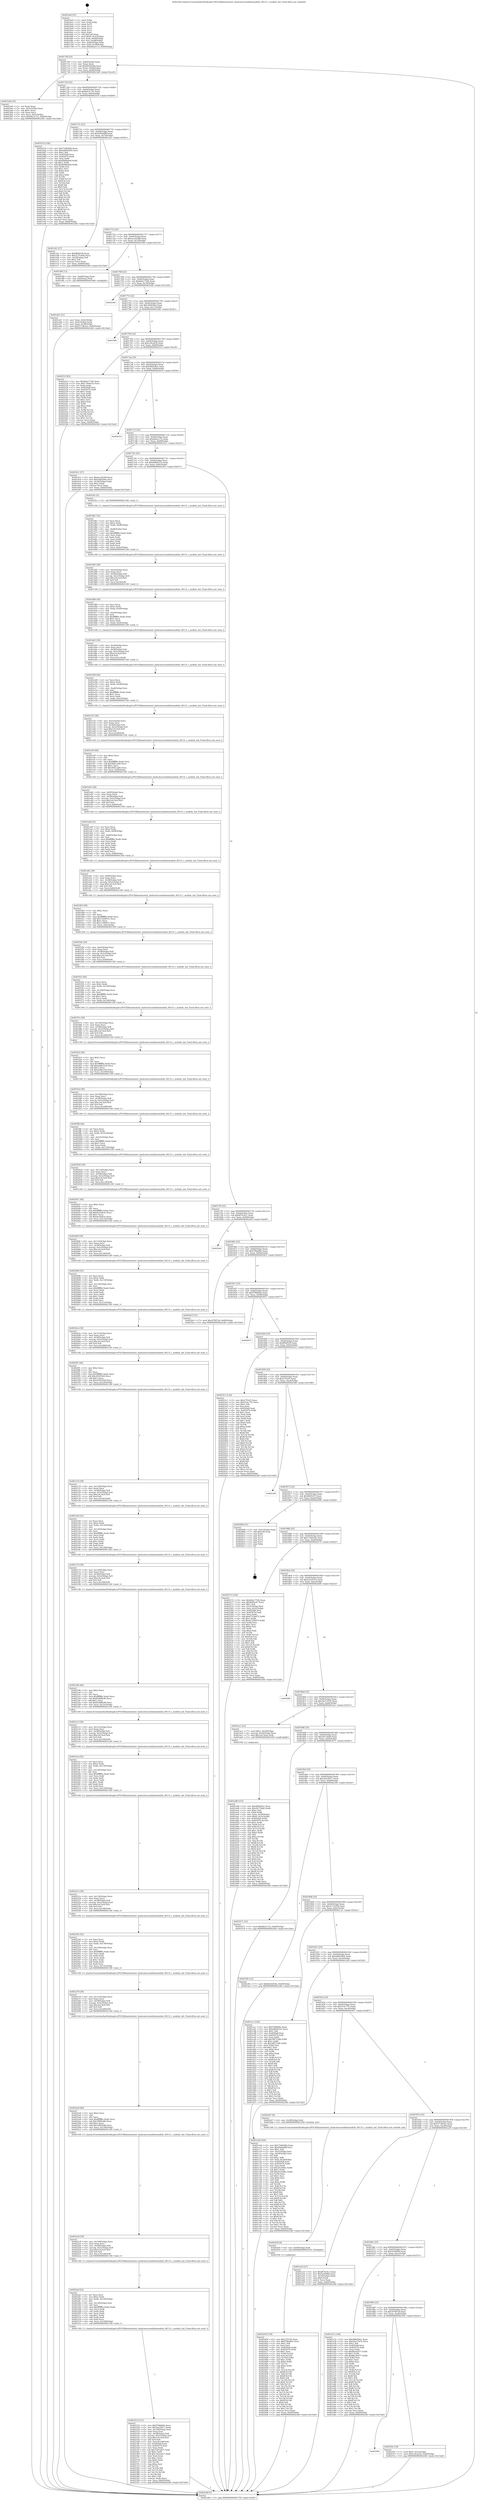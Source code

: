 digraph "0x4016e0" {
  label = "0x4016e0 (/mnt/c/Users/mathe/Desktop/tcc/POCII/binaries/extr_hashcatsrcmodulesmodule_00131.c_module_init_Final-ollvm.out::main(0))"
  labelloc = "t"
  node[shape=record]

  Entry [label="",width=0.3,height=0.3,shape=circle,fillcolor=black,style=filled]
  "0x40170f" [label="{
     0x40170f [23]\l
     | [instrs]\l
     &nbsp;&nbsp;0x40170f \<+3\>: mov -0x60(%rbp),%eax\l
     &nbsp;&nbsp;0x401712 \<+2\>: mov %eax,%ecx\l
     &nbsp;&nbsp;0x401714 \<+6\>: sub $0x8d24d54b,%ecx\l
     &nbsp;&nbsp;0x40171a \<+3\>: mov %eax,-0x64(%rbp)\l
     &nbsp;&nbsp;0x40171d \<+3\>: mov %ecx,-0x68(%rbp)\l
     &nbsp;&nbsp;0x401720 \<+6\>: je 00000000004023a8 \<main+0xcc8\>\l
  }"]
  "0x4023a8" [label="{
     0x4023a8 [25]\l
     | [instrs]\l
     &nbsp;&nbsp;0x4023a8 \<+2\>: xor %eax,%eax\l
     &nbsp;&nbsp;0x4023aa \<+3\>: mov -0x5c(%rbp),%ecx\l
     &nbsp;&nbsp;0x4023ad \<+3\>: sub $0x1,%eax\l
     &nbsp;&nbsp;0x4023b0 \<+2\>: sub %eax,%ecx\l
     &nbsp;&nbsp;0x4023b2 \<+3\>: mov %ecx,-0x5c(%rbp)\l
     &nbsp;&nbsp;0x4023b5 \<+7\>: movl $0x8dc5c72c,-0x60(%rbp)\l
     &nbsp;&nbsp;0x4023bc \<+5\>: jmp 0000000000402c8d \<main+0x15ad\>\l
  }"]
  "0x401726" [label="{
     0x401726 [22]\l
     | [instrs]\l
     &nbsp;&nbsp;0x401726 \<+5\>: jmp 000000000040172b \<main+0x4b\>\l
     &nbsp;&nbsp;0x40172b \<+3\>: mov -0x64(%rbp),%eax\l
     &nbsp;&nbsp;0x40172e \<+5\>: sub $0x8dc5c72c,%eax\l
     &nbsp;&nbsp;0x401733 \<+3\>: mov %eax,-0x6c(%rbp)\l
     &nbsp;&nbsp;0x401736 \<+6\>: je 0000000000401b7d \<main+0x49d\>\l
  }"]
  Exit [label="",width=0.3,height=0.3,shape=circle,fillcolor=black,style=filled,peripheries=2]
  "0x401b7d" [label="{
     0x401b7d [144]\l
     | [instrs]\l
     &nbsp;&nbsp;0x401b7d \<+5\>: mov $0x75464f46,%eax\l
     &nbsp;&nbsp;0x401b82 \<+5\>: mov $0x4d845004,%ecx\l
     &nbsp;&nbsp;0x401b87 \<+2\>: mov $0x1,%dl\l
     &nbsp;&nbsp;0x401b89 \<+7\>: mov 0x4050a8,%esi\l
     &nbsp;&nbsp;0x401b90 \<+7\>: mov 0x405070,%edi\l
     &nbsp;&nbsp;0x401b97 \<+3\>: mov %esi,%r8d\l
     &nbsp;&nbsp;0x401b9a \<+7\>: sub $0x8948e6e8,%r8d\l
     &nbsp;&nbsp;0x401ba1 \<+4\>: sub $0x1,%r8d\l
     &nbsp;&nbsp;0x401ba5 \<+7\>: add $0x8948e6e8,%r8d\l
     &nbsp;&nbsp;0x401bac \<+4\>: imul %r8d,%esi\l
     &nbsp;&nbsp;0x401bb0 \<+3\>: and $0x1,%esi\l
     &nbsp;&nbsp;0x401bb3 \<+3\>: cmp $0x0,%esi\l
     &nbsp;&nbsp;0x401bb6 \<+4\>: sete %r9b\l
     &nbsp;&nbsp;0x401bba \<+3\>: cmp $0xa,%edi\l
     &nbsp;&nbsp;0x401bbd \<+4\>: setl %r10b\l
     &nbsp;&nbsp;0x401bc1 \<+3\>: mov %r9b,%r11b\l
     &nbsp;&nbsp;0x401bc4 \<+4\>: xor $0xff,%r11b\l
     &nbsp;&nbsp;0x401bc8 \<+3\>: mov %r10b,%bl\l
     &nbsp;&nbsp;0x401bcb \<+3\>: xor $0xff,%bl\l
     &nbsp;&nbsp;0x401bce \<+3\>: xor $0x0,%dl\l
     &nbsp;&nbsp;0x401bd1 \<+3\>: mov %r11b,%r14b\l
     &nbsp;&nbsp;0x401bd4 \<+4\>: and $0x0,%r14b\l
     &nbsp;&nbsp;0x401bd8 \<+3\>: and %dl,%r9b\l
     &nbsp;&nbsp;0x401bdb \<+3\>: mov %bl,%r15b\l
     &nbsp;&nbsp;0x401bde \<+4\>: and $0x0,%r15b\l
     &nbsp;&nbsp;0x401be2 \<+3\>: and %dl,%r10b\l
     &nbsp;&nbsp;0x401be5 \<+3\>: or %r9b,%r14b\l
     &nbsp;&nbsp;0x401be8 \<+3\>: or %r10b,%r15b\l
     &nbsp;&nbsp;0x401beb \<+3\>: xor %r15b,%r14b\l
     &nbsp;&nbsp;0x401bee \<+3\>: or %bl,%r11b\l
     &nbsp;&nbsp;0x401bf1 \<+4\>: xor $0xff,%r11b\l
     &nbsp;&nbsp;0x401bf5 \<+3\>: or $0x0,%dl\l
     &nbsp;&nbsp;0x401bf8 \<+3\>: and %dl,%r11b\l
     &nbsp;&nbsp;0x401bfb \<+3\>: or %r11b,%r14b\l
     &nbsp;&nbsp;0x401bfe \<+4\>: test $0x1,%r14b\l
     &nbsp;&nbsp;0x401c02 \<+3\>: cmovne %ecx,%eax\l
     &nbsp;&nbsp;0x401c05 \<+3\>: mov %eax,-0x60(%rbp)\l
     &nbsp;&nbsp;0x401c08 \<+5\>: jmp 0000000000402c8d \<main+0x15ad\>\l
  }"]
  "0x40173c" [label="{
     0x40173c [22]\l
     | [instrs]\l
     &nbsp;&nbsp;0x40173c \<+5\>: jmp 0000000000401741 \<main+0x61\>\l
     &nbsp;&nbsp;0x401741 \<+3\>: mov -0x64(%rbp),%eax\l
     &nbsp;&nbsp;0x401744 \<+5\>: sub $0x95b0af8f,%eax\l
     &nbsp;&nbsp;0x401749 \<+3\>: mov %eax,-0x70(%rbp)\l
     &nbsp;&nbsp;0x40174c \<+6\>: je 0000000000401cb1 \<main+0x5d1\>\l
  }"]
  "0x40199e" [label="{
     0x40199e\l
  }", style=dashed]
  "0x401cb1" [label="{
     0x401cb1 [27]\l
     | [instrs]\l
     &nbsp;&nbsp;0x401cb1 \<+5\>: mov $0xff0df528,%eax\l
     &nbsp;&nbsp;0x401cb6 \<+5\>: mov $0x2c75c04b,%ecx\l
     &nbsp;&nbsp;0x401cbb \<+3\>: mov -0x2d(%rbp),%dl\l
     &nbsp;&nbsp;0x401cbe \<+3\>: test $0x1,%dl\l
     &nbsp;&nbsp;0x401cc1 \<+3\>: cmovne %ecx,%eax\l
     &nbsp;&nbsp;0x401cc4 \<+3\>: mov %eax,-0x60(%rbp)\l
     &nbsp;&nbsp;0x401cc7 \<+5\>: jmp 0000000000402c8d \<main+0x15ad\>\l
  }"]
  "0x401752" [label="{
     0x401752 [22]\l
     | [instrs]\l
     &nbsp;&nbsp;0x401752 \<+5\>: jmp 0000000000401757 \<main+0x77\>\l
     &nbsp;&nbsp;0x401757 \<+3\>: mov -0x64(%rbp),%eax\l
     &nbsp;&nbsp;0x40175a \<+5\>: sub $0xaec2b3d8,%eax\l
     &nbsp;&nbsp;0x40175f \<+3\>: mov %eax,-0x74(%rbp)\l
     &nbsp;&nbsp;0x401762 \<+6\>: je 00000000004019f4 \<main+0x314\>\l
  }"]
  "0x40250c" [label="{
     0x40250c [19]\l
     | [instrs]\l
     &nbsp;&nbsp;0x40250c \<+7\>: movl $0x0,-0x3c(%rbp)\l
     &nbsp;&nbsp;0x402513 \<+7\>: movl $0xcc9ca430,-0x60(%rbp)\l
     &nbsp;&nbsp;0x40251a \<+5\>: jmp 0000000000402c8d \<main+0x15ad\>\l
  }"]
  "0x4019f4" [label="{
     0x4019f4 [13]\l
     | [instrs]\l
     &nbsp;&nbsp;0x4019f4 \<+4\>: mov -0x48(%rbp),%rax\l
     &nbsp;&nbsp;0x4019f8 \<+4\>: mov 0x8(%rax),%rdi\l
     &nbsp;&nbsp;0x4019fc \<+5\>: call 0000000000401060 \<atoi@plt\>\l
     | [calls]\l
     &nbsp;&nbsp;0x401060 \{1\} (unknown)\l
  }"]
  "0x401768" [label="{
     0x401768 [22]\l
     | [instrs]\l
     &nbsp;&nbsp;0x401768 \<+5\>: jmp 000000000040176d \<main+0x8d\>\l
     &nbsp;&nbsp;0x40176d \<+3\>: mov -0x64(%rbp),%eax\l
     &nbsp;&nbsp;0x401770 \<+5\>: sub $0xb9a177d4,%eax\l
     &nbsp;&nbsp;0x401775 \<+3\>: mov %eax,-0x78(%rbp)\l
     &nbsp;&nbsp;0x401778 \<+6\>: je 0000000000402c86 \<main+0x15a6\>\l
  }"]
  "0x402459" [label="{
     0x402459 [138]\l
     | [instrs]\l
     &nbsp;&nbsp;0x402459 \<+5\>: mov $0x27f3cf5,%eax\l
     &nbsp;&nbsp;0x40245e \<+5\>: mov $0xf78ba86c,%ecx\l
     &nbsp;&nbsp;0x402463 \<+2\>: mov $0x1,%dl\l
     &nbsp;&nbsp;0x402465 \<+2\>: xor %esi,%esi\l
     &nbsp;&nbsp;0x402467 \<+8\>: mov 0x4050a8,%r8d\l
     &nbsp;&nbsp;0x40246f \<+8\>: mov 0x405070,%r9d\l
     &nbsp;&nbsp;0x402477 \<+3\>: sub $0x1,%esi\l
     &nbsp;&nbsp;0x40247a \<+3\>: mov %r8d,%r10d\l
     &nbsp;&nbsp;0x40247d \<+3\>: add %esi,%r10d\l
     &nbsp;&nbsp;0x402480 \<+4\>: imul %r10d,%r8d\l
     &nbsp;&nbsp;0x402484 \<+4\>: and $0x1,%r8d\l
     &nbsp;&nbsp;0x402488 \<+4\>: cmp $0x0,%r8d\l
     &nbsp;&nbsp;0x40248c \<+4\>: sete %r11b\l
     &nbsp;&nbsp;0x402490 \<+4\>: cmp $0xa,%r9d\l
     &nbsp;&nbsp;0x402494 \<+3\>: setl %bl\l
     &nbsp;&nbsp;0x402497 \<+3\>: mov %r11b,%r14b\l
     &nbsp;&nbsp;0x40249a \<+4\>: xor $0xff,%r14b\l
     &nbsp;&nbsp;0x40249e \<+3\>: mov %bl,%r15b\l
     &nbsp;&nbsp;0x4024a1 \<+4\>: xor $0xff,%r15b\l
     &nbsp;&nbsp;0x4024a5 \<+3\>: xor $0x0,%dl\l
     &nbsp;&nbsp;0x4024a8 \<+3\>: mov %r14b,%r12b\l
     &nbsp;&nbsp;0x4024ab \<+4\>: and $0x0,%r12b\l
     &nbsp;&nbsp;0x4024af \<+3\>: and %dl,%r11b\l
     &nbsp;&nbsp;0x4024b2 \<+3\>: mov %r15b,%r13b\l
     &nbsp;&nbsp;0x4024b5 \<+4\>: and $0x0,%r13b\l
     &nbsp;&nbsp;0x4024b9 \<+2\>: and %dl,%bl\l
     &nbsp;&nbsp;0x4024bb \<+3\>: or %r11b,%r12b\l
     &nbsp;&nbsp;0x4024be \<+3\>: or %bl,%r13b\l
     &nbsp;&nbsp;0x4024c1 \<+3\>: xor %r13b,%r12b\l
     &nbsp;&nbsp;0x4024c4 \<+3\>: or %r15b,%r14b\l
     &nbsp;&nbsp;0x4024c7 \<+4\>: xor $0xff,%r14b\l
     &nbsp;&nbsp;0x4024cb \<+3\>: or $0x0,%dl\l
     &nbsp;&nbsp;0x4024ce \<+3\>: and %dl,%r14b\l
     &nbsp;&nbsp;0x4024d1 \<+3\>: or %r14b,%r12b\l
     &nbsp;&nbsp;0x4024d4 \<+4\>: test $0x1,%r12b\l
     &nbsp;&nbsp;0x4024d8 \<+3\>: cmovne %ecx,%eax\l
     &nbsp;&nbsp;0x4024db \<+3\>: mov %eax,-0x60(%rbp)\l
     &nbsp;&nbsp;0x4024de \<+5\>: jmp 0000000000402c8d \<main+0x15ad\>\l
  }"]
  "0x402c86" [label="{
     0x402c86\l
  }", style=dashed]
  "0x40177e" [label="{
     0x40177e [22]\l
     | [instrs]\l
     &nbsp;&nbsp;0x40177e \<+5\>: jmp 0000000000401783 \<main+0xa3\>\l
     &nbsp;&nbsp;0x401783 \<+3\>: mov -0x64(%rbp),%eax\l
     &nbsp;&nbsp;0x401786 \<+5\>: sub $0xc94d29ee,%eax\l
     &nbsp;&nbsp;0x40178b \<+3\>: mov %eax,-0x7c(%rbp)\l
     &nbsp;&nbsp;0x40178e \<+6\>: je 00000000004019dc \<main+0x2fc\>\l
  }"]
  "0x402450" [label="{
     0x402450 [9]\l
     | [instrs]\l
     &nbsp;&nbsp;0x402450 \<+4\>: mov -0x58(%rbp),%rdi\l
     &nbsp;&nbsp;0x402454 \<+5\>: call 0000000000401030 \<free@plt\>\l
     | [calls]\l
     &nbsp;&nbsp;0x401030 \{1\} (unknown)\l
  }"]
  "0x4019dc" [label="{
     0x4019dc\l
  }", style=dashed]
  "0x401794" [label="{
     0x401794 [22]\l
     | [instrs]\l
     &nbsp;&nbsp;0x401794 \<+5\>: jmp 0000000000401799 \<main+0xb9\>\l
     &nbsp;&nbsp;0x401799 \<+3\>: mov -0x64(%rbp),%eax\l
     &nbsp;&nbsp;0x40179c \<+5\>: sub $0xcc9ca430,%eax\l
     &nbsp;&nbsp;0x4017a1 \<+3\>: mov %eax,-0x80(%rbp)\l
     &nbsp;&nbsp;0x4017a4 \<+6\>: je 000000000040251f \<main+0xe3f\>\l
  }"]
  "0x402323" [label="{
     0x402323 [121]\l
     | [instrs]\l
     &nbsp;&nbsp;0x402323 \<+5\>: mov $0xf796b66e,%ecx\l
     &nbsp;&nbsp;0x402328 \<+5\>: mov $0x2b25fb17,%edx\l
     &nbsp;&nbsp;0x40232d \<+6\>: mov -0x148(%rbp),%esi\l
     &nbsp;&nbsp;0x402333 \<+3\>: imul %eax,%esi\l
     &nbsp;&nbsp;0x402336 \<+4\>: mov -0x58(%rbp),%r8\l
     &nbsp;&nbsp;0x40233a \<+4\>: movslq -0x5c(%rbp),%r9\l
     &nbsp;&nbsp;0x40233e \<+7\>: imul $0x1e0,%r9,%r9\l
     &nbsp;&nbsp;0x402345 \<+3\>: add %r9,%r8\l
     &nbsp;&nbsp;0x402348 \<+7\>: mov %esi,0x1d8(%r8)\l
     &nbsp;&nbsp;0x40234f \<+7\>: mov 0x4050a8,%eax\l
     &nbsp;&nbsp;0x402356 \<+7\>: mov 0x405070,%esi\l
     &nbsp;&nbsp;0x40235d \<+2\>: mov %eax,%edi\l
     &nbsp;&nbsp;0x40235f \<+6\>: sub $0x7a91ad27,%edi\l
     &nbsp;&nbsp;0x402365 \<+3\>: sub $0x1,%edi\l
     &nbsp;&nbsp;0x402368 \<+6\>: add $0x7a91ad27,%edi\l
     &nbsp;&nbsp;0x40236e \<+3\>: imul %edi,%eax\l
     &nbsp;&nbsp;0x402371 \<+3\>: and $0x1,%eax\l
     &nbsp;&nbsp;0x402374 \<+3\>: cmp $0x0,%eax\l
     &nbsp;&nbsp;0x402377 \<+4\>: sete %r10b\l
     &nbsp;&nbsp;0x40237b \<+3\>: cmp $0xa,%esi\l
     &nbsp;&nbsp;0x40237e \<+4\>: setl %r11b\l
     &nbsp;&nbsp;0x402382 \<+3\>: mov %r10b,%bl\l
     &nbsp;&nbsp;0x402385 \<+3\>: and %r11b,%bl\l
     &nbsp;&nbsp;0x402388 \<+3\>: xor %r11b,%r10b\l
     &nbsp;&nbsp;0x40238b \<+3\>: or %r10b,%bl\l
     &nbsp;&nbsp;0x40238e \<+3\>: test $0x1,%bl\l
     &nbsp;&nbsp;0x402391 \<+3\>: cmovne %edx,%ecx\l
     &nbsp;&nbsp;0x402394 \<+3\>: mov %ecx,-0x60(%rbp)\l
     &nbsp;&nbsp;0x402397 \<+5\>: jmp 0000000000402c8d \<main+0x15ad\>\l
  }"]
  "0x40251f" [label="{
     0x40251f [83]\l
     | [instrs]\l
     &nbsp;&nbsp;0x40251f \<+5\>: mov $0xb9a177d4,%eax\l
     &nbsp;&nbsp;0x402524 \<+5\>: mov $0x1740ee5e,%ecx\l
     &nbsp;&nbsp;0x402529 \<+2\>: xor %edx,%edx\l
     &nbsp;&nbsp;0x40252b \<+7\>: mov 0x4050a8,%esi\l
     &nbsp;&nbsp;0x402532 \<+7\>: mov 0x405070,%edi\l
     &nbsp;&nbsp;0x402539 \<+3\>: sub $0x1,%edx\l
     &nbsp;&nbsp;0x40253c \<+3\>: mov %esi,%r8d\l
     &nbsp;&nbsp;0x40253f \<+3\>: add %edx,%r8d\l
     &nbsp;&nbsp;0x402542 \<+4\>: imul %r8d,%esi\l
     &nbsp;&nbsp;0x402546 \<+3\>: and $0x1,%esi\l
     &nbsp;&nbsp;0x402549 \<+3\>: cmp $0x0,%esi\l
     &nbsp;&nbsp;0x40254c \<+4\>: sete %r9b\l
     &nbsp;&nbsp;0x402550 \<+3\>: cmp $0xa,%edi\l
     &nbsp;&nbsp;0x402553 \<+4\>: setl %r10b\l
     &nbsp;&nbsp;0x402557 \<+3\>: mov %r9b,%r11b\l
     &nbsp;&nbsp;0x40255a \<+3\>: and %r10b,%r11b\l
     &nbsp;&nbsp;0x40255d \<+3\>: xor %r10b,%r9b\l
     &nbsp;&nbsp;0x402560 \<+3\>: or %r9b,%r11b\l
     &nbsp;&nbsp;0x402563 \<+4\>: test $0x1,%r11b\l
     &nbsp;&nbsp;0x402567 \<+3\>: cmovne %ecx,%eax\l
     &nbsp;&nbsp;0x40256a \<+3\>: mov %eax,-0x60(%rbp)\l
     &nbsp;&nbsp;0x40256d \<+5\>: jmp 0000000000402c8d \<main+0x15ad\>\l
  }"]
  "0x4017aa" [label="{
     0x4017aa [25]\l
     | [instrs]\l
     &nbsp;&nbsp;0x4017aa \<+5\>: jmp 00000000004017af \<main+0xcf\>\l
     &nbsp;&nbsp;0x4017af \<+3\>: mov -0x64(%rbp),%eax\l
     &nbsp;&nbsp;0x4017b2 \<+5\>: sub $0xd0bf29a1,%eax\l
     &nbsp;&nbsp;0x4017b7 \<+6\>: mov %eax,-0x84(%rbp)\l
     &nbsp;&nbsp;0x4017bd \<+6\>: je 000000000040261d \<main+0xf3d\>\l
  }"]
  "0x4022ef" [label="{
     0x4022ef [52]\l
     | [instrs]\l
     &nbsp;&nbsp;0x4022ef \<+2\>: xor %ecx,%ecx\l
     &nbsp;&nbsp;0x4022f1 \<+5\>: mov $0x2,%edx\l
     &nbsp;&nbsp;0x4022f6 \<+6\>: mov %edx,-0x144(%rbp)\l
     &nbsp;&nbsp;0x4022fc \<+1\>: cltd\l
     &nbsp;&nbsp;0x4022fd \<+6\>: mov -0x144(%rbp),%esi\l
     &nbsp;&nbsp;0x402303 \<+2\>: idiv %esi\l
     &nbsp;&nbsp;0x402305 \<+6\>: imul $0xfffffffe,%edx,%edx\l
     &nbsp;&nbsp;0x40230b \<+2\>: mov %ecx,%edi\l
     &nbsp;&nbsp;0x40230d \<+2\>: sub %edx,%edi\l
     &nbsp;&nbsp;0x40230f \<+2\>: mov %ecx,%edx\l
     &nbsp;&nbsp;0x402311 \<+3\>: sub $0x1,%edx\l
     &nbsp;&nbsp;0x402314 \<+2\>: add %edx,%edi\l
     &nbsp;&nbsp;0x402316 \<+2\>: sub %edi,%ecx\l
     &nbsp;&nbsp;0x402318 \<+6\>: mov %ecx,-0x148(%rbp)\l
     &nbsp;&nbsp;0x40231e \<+5\>: call 0000000000401160 \<next_i\>\l
     | [calls]\l
     &nbsp;&nbsp;0x401160 \{1\} (/mnt/c/Users/mathe/Desktop/tcc/POCII/binaries/extr_hashcatsrcmodulesmodule_00131.c_module_init_Final-ollvm.out::next_i)\l
  }"]
  "0x40261d" [label="{
     0x40261d\l
  }", style=dashed]
  "0x4017c3" [label="{
     0x4017c3 [25]\l
     | [instrs]\l
     &nbsp;&nbsp;0x4017c3 \<+5\>: jmp 00000000004017c8 \<main+0xe8\>\l
     &nbsp;&nbsp;0x4017c8 \<+3\>: mov -0x64(%rbp),%eax\l
     &nbsp;&nbsp;0x4017cb \<+5\>: sub $0xd6ea1c7e,%eax\l
     &nbsp;&nbsp;0x4017d0 \<+6\>: mov %eax,-0x88(%rbp)\l
     &nbsp;&nbsp;0x4017d6 \<+6\>: je 00000000004019c1 \<main+0x2e1\>\l
  }"]
  "0x4022c8" [label="{
     0x4022c8 [39]\l
     | [instrs]\l
     &nbsp;&nbsp;0x4022c8 \<+6\>: mov -0x140(%rbp),%ecx\l
     &nbsp;&nbsp;0x4022ce \<+3\>: imul %eax,%ecx\l
     &nbsp;&nbsp;0x4022d1 \<+4\>: mov -0x58(%rbp),%r8\l
     &nbsp;&nbsp;0x4022d5 \<+4\>: movslq -0x5c(%rbp),%r9\l
     &nbsp;&nbsp;0x4022d9 \<+7\>: imul $0x1e0,%r9,%r9\l
     &nbsp;&nbsp;0x4022e0 \<+3\>: add %r9,%r8\l
     &nbsp;&nbsp;0x4022e3 \<+7\>: mov %ecx,0x1d4(%r8)\l
     &nbsp;&nbsp;0x4022ea \<+5\>: call 0000000000401160 \<next_i\>\l
     | [calls]\l
     &nbsp;&nbsp;0x401160 \{1\} (/mnt/c/Users/mathe/Desktop/tcc/POCII/binaries/extr_hashcatsrcmodulesmodule_00131.c_module_init_Final-ollvm.out::next_i)\l
  }"]
  "0x4019c1" [label="{
     0x4019c1 [27]\l
     | [instrs]\l
     &nbsp;&nbsp;0x4019c1 \<+5\>: mov $0xaec2b3d8,%eax\l
     &nbsp;&nbsp;0x4019c6 \<+5\>: mov $0xc94d29ee,%ecx\l
     &nbsp;&nbsp;0x4019cb \<+3\>: mov -0x38(%rbp),%edx\l
     &nbsp;&nbsp;0x4019ce \<+3\>: cmp $0x2,%edx\l
     &nbsp;&nbsp;0x4019d1 \<+3\>: cmovne %ecx,%eax\l
     &nbsp;&nbsp;0x4019d4 \<+3\>: mov %eax,-0x60(%rbp)\l
     &nbsp;&nbsp;0x4019d7 \<+5\>: jmp 0000000000402c8d \<main+0x15ad\>\l
  }"]
  "0x4017dc" [label="{
     0x4017dc [25]\l
     | [instrs]\l
     &nbsp;&nbsp;0x4017dc \<+5\>: jmp 00000000004017e1 \<main+0x101\>\l
     &nbsp;&nbsp;0x4017e1 \<+3\>: mov -0x64(%rbp),%eax\l
     &nbsp;&nbsp;0x4017e4 \<+5\>: sub $0xd98d5252,%eax\l
     &nbsp;&nbsp;0x4017e9 \<+6\>: mov %eax,-0x8c(%rbp)\l
     &nbsp;&nbsp;0x4017ef \<+6\>: je 0000000000401d5c \<main+0x67c\>\l
  }"]
  "0x402c8d" [label="{
     0x402c8d [5]\l
     | [instrs]\l
     &nbsp;&nbsp;0x402c8d \<+5\>: jmp 000000000040170f \<main+0x2f\>\l
  }"]
  "0x4016e0" [label="{
     0x4016e0 [47]\l
     | [instrs]\l
     &nbsp;&nbsp;0x4016e0 \<+1\>: push %rbp\l
     &nbsp;&nbsp;0x4016e1 \<+3\>: mov %rsp,%rbp\l
     &nbsp;&nbsp;0x4016e4 \<+2\>: push %r15\l
     &nbsp;&nbsp;0x4016e6 \<+2\>: push %r14\l
     &nbsp;&nbsp;0x4016e8 \<+2\>: push %r13\l
     &nbsp;&nbsp;0x4016ea \<+2\>: push %r12\l
     &nbsp;&nbsp;0x4016ec \<+1\>: push %rbx\l
     &nbsp;&nbsp;0x4016ed \<+7\>: sub $0x1a8,%rsp\l
     &nbsp;&nbsp;0x4016f4 \<+7\>: movl $0x0,-0x3c(%rbp)\l
     &nbsp;&nbsp;0x4016fb \<+3\>: mov %edi,-0x40(%rbp)\l
     &nbsp;&nbsp;0x4016fe \<+4\>: mov %rsi,-0x48(%rbp)\l
     &nbsp;&nbsp;0x401702 \<+3\>: mov -0x40(%rbp),%edi\l
     &nbsp;&nbsp;0x401705 \<+3\>: mov %edi,-0x38(%rbp)\l
     &nbsp;&nbsp;0x401708 \<+7\>: movl $0xd6ea1c7e,-0x60(%rbp)\l
  }"]
  "0x401a01" [label="{
     0x401a01 [21]\l
     | [instrs]\l
     &nbsp;&nbsp;0x401a01 \<+3\>: mov %eax,-0x4c(%rbp)\l
     &nbsp;&nbsp;0x401a04 \<+3\>: mov -0x4c(%rbp),%eax\l
     &nbsp;&nbsp;0x401a07 \<+3\>: mov %eax,-0x34(%rbp)\l
     &nbsp;&nbsp;0x401a0a \<+7\>: movl $0x5710b3ce,-0x60(%rbp)\l
     &nbsp;&nbsp;0x401a11 \<+5\>: jmp 0000000000402c8d \<main+0x15ad\>\l
  }"]
  "0x4022a0" [label="{
     0x4022a0 [40]\l
     | [instrs]\l
     &nbsp;&nbsp;0x4022a0 \<+5\>: mov $0x2,%ecx\l
     &nbsp;&nbsp;0x4022a5 \<+1\>: cltd\l
     &nbsp;&nbsp;0x4022a6 \<+2\>: idiv %ecx\l
     &nbsp;&nbsp;0x4022a8 \<+6\>: imul $0xfffffffe,%edx,%ecx\l
     &nbsp;&nbsp;0x4022ae \<+6\>: sub $0x1f983e8b,%ecx\l
     &nbsp;&nbsp;0x4022b4 \<+3\>: add $0x1,%ecx\l
     &nbsp;&nbsp;0x4022b7 \<+6\>: add $0x1f983e8b,%ecx\l
     &nbsp;&nbsp;0x4022bd \<+6\>: mov %ecx,-0x140(%rbp)\l
     &nbsp;&nbsp;0x4022c3 \<+5\>: call 0000000000401160 \<next_i\>\l
     | [calls]\l
     &nbsp;&nbsp;0x401160 \{1\} (/mnt/c/Users/mathe/Desktop/tcc/POCII/binaries/extr_hashcatsrcmodulesmodule_00131.c_module_init_Final-ollvm.out::next_i)\l
  }"]
  "0x401d5c" [label="{
     0x401d5c [5]\l
     | [instrs]\l
     &nbsp;&nbsp;0x401d5c \<+5\>: call 0000000000401160 \<next_i\>\l
     | [calls]\l
     &nbsp;&nbsp;0x401160 \{1\} (/mnt/c/Users/mathe/Desktop/tcc/POCII/binaries/extr_hashcatsrcmodulesmodule_00131.c_module_init_Final-ollvm.out::next_i)\l
  }"]
  "0x4017f5" [label="{
     0x4017f5 [25]\l
     | [instrs]\l
     &nbsp;&nbsp;0x4017f5 \<+5\>: jmp 00000000004017fa \<main+0x11a\>\l
     &nbsp;&nbsp;0x4017fa \<+3\>: mov -0x64(%rbp),%eax\l
     &nbsp;&nbsp;0x4017fd \<+5\>: sub $0xdf74c0c1,%eax\l
     &nbsp;&nbsp;0x401802 \<+6\>: mov %eax,-0x90(%rbp)\l
     &nbsp;&nbsp;0x401808 \<+6\>: je 00000000004024ef \<main+0xe0f\>\l
  }"]
  "0x402279" [label="{
     0x402279 [39]\l
     | [instrs]\l
     &nbsp;&nbsp;0x402279 \<+6\>: mov -0x13c(%rbp),%ecx\l
     &nbsp;&nbsp;0x40227f \<+3\>: imul %eax,%ecx\l
     &nbsp;&nbsp;0x402282 \<+4\>: mov -0x58(%rbp),%r8\l
     &nbsp;&nbsp;0x402286 \<+4\>: movslq -0x5c(%rbp),%r9\l
     &nbsp;&nbsp;0x40228a \<+7\>: imul $0x1e0,%r9,%r9\l
     &nbsp;&nbsp;0x402291 \<+3\>: add %r9,%r8\l
     &nbsp;&nbsp;0x402294 \<+7\>: mov %ecx,0x1d0(%r8)\l
     &nbsp;&nbsp;0x40229b \<+5\>: call 0000000000401160 \<next_i\>\l
     | [calls]\l
     &nbsp;&nbsp;0x401160 \{1\} (/mnt/c/Users/mathe/Desktop/tcc/POCII/binaries/extr_hashcatsrcmodulesmodule_00131.c_module_init_Final-ollvm.out::next_i)\l
  }"]
  "0x4024ef" [label="{
     0x4024ef\l
  }", style=dashed]
  "0x40180e" [label="{
     0x40180e [25]\l
     | [instrs]\l
     &nbsp;&nbsp;0x40180e \<+5\>: jmp 0000000000401813 \<main+0x133\>\l
     &nbsp;&nbsp;0x401813 \<+3\>: mov -0x64(%rbp),%eax\l
     &nbsp;&nbsp;0x401816 \<+5\>: sub $0xf78ba86c,%eax\l
     &nbsp;&nbsp;0x40181b \<+6\>: mov %eax,-0x94(%rbp)\l
     &nbsp;&nbsp;0x401821 \<+6\>: je 00000000004024e3 \<main+0xe03\>\l
  }"]
  "0x402245" [label="{
     0x402245 [52]\l
     | [instrs]\l
     &nbsp;&nbsp;0x402245 \<+2\>: xor %ecx,%ecx\l
     &nbsp;&nbsp;0x402247 \<+5\>: mov $0x2,%edx\l
     &nbsp;&nbsp;0x40224c \<+6\>: mov %edx,-0x138(%rbp)\l
     &nbsp;&nbsp;0x402252 \<+1\>: cltd\l
     &nbsp;&nbsp;0x402253 \<+6\>: mov -0x138(%rbp),%esi\l
     &nbsp;&nbsp;0x402259 \<+2\>: idiv %esi\l
     &nbsp;&nbsp;0x40225b \<+6\>: imul $0xfffffffe,%edx,%edx\l
     &nbsp;&nbsp;0x402261 \<+2\>: mov %ecx,%edi\l
     &nbsp;&nbsp;0x402263 \<+2\>: sub %edx,%edi\l
     &nbsp;&nbsp;0x402265 \<+2\>: mov %ecx,%edx\l
     &nbsp;&nbsp;0x402267 \<+3\>: sub $0x1,%edx\l
     &nbsp;&nbsp;0x40226a \<+2\>: add %edx,%edi\l
     &nbsp;&nbsp;0x40226c \<+2\>: sub %edi,%ecx\l
     &nbsp;&nbsp;0x40226e \<+6\>: mov %ecx,-0x13c(%rbp)\l
     &nbsp;&nbsp;0x402274 \<+5\>: call 0000000000401160 \<next_i\>\l
     | [calls]\l
     &nbsp;&nbsp;0x401160 \{1\} (/mnt/c/Users/mathe/Desktop/tcc/POCII/binaries/extr_hashcatsrcmodulesmodule_00131.c_module_init_Final-ollvm.out::next_i)\l
  }"]
  "0x4024e3" [label="{
     0x4024e3 [12]\l
     | [instrs]\l
     &nbsp;&nbsp;0x4024e3 \<+7\>: movl $0x5f78f7e9,-0x60(%rbp)\l
     &nbsp;&nbsp;0x4024ea \<+5\>: jmp 0000000000402c8d \<main+0x15ad\>\l
  }"]
  "0x401827" [label="{
     0x401827 [25]\l
     | [instrs]\l
     &nbsp;&nbsp;0x401827 \<+5\>: jmp 000000000040182c \<main+0x14c\>\l
     &nbsp;&nbsp;0x40182c \<+3\>: mov -0x64(%rbp),%eax\l
     &nbsp;&nbsp;0x40182f \<+5\>: sub $0xf796b66e,%eax\l
     &nbsp;&nbsp;0x401834 \<+6\>: mov %eax,-0x98(%rbp)\l
     &nbsp;&nbsp;0x40183a \<+6\>: je 0000000000402657 \<main+0xf77\>\l
  }"]
  "0x40221e" [label="{
     0x40221e [39]\l
     | [instrs]\l
     &nbsp;&nbsp;0x40221e \<+6\>: mov -0x134(%rbp),%ecx\l
     &nbsp;&nbsp;0x402224 \<+3\>: imul %eax,%ecx\l
     &nbsp;&nbsp;0x402227 \<+4\>: mov -0x58(%rbp),%r8\l
     &nbsp;&nbsp;0x40222b \<+4\>: movslq -0x5c(%rbp),%r9\l
     &nbsp;&nbsp;0x40222f \<+7\>: imul $0x1e0,%r9,%r9\l
     &nbsp;&nbsp;0x402236 \<+3\>: add %r9,%r8\l
     &nbsp;&nbsp;0x402239 \<+7\>: mov %ecx,0x198(%r8)\l
     &nbsp;&nbsp;0x402240 \<+5\>: call 0000000000401160 \<next_i\>\l
     | [calls]\l
     &nbsp;&nbsp;0x401160 \{1\} (/mnt/c/Users/mathe/Desktop/tcc/POCII/binaries/extr_hashcatsrcmodulesmodule_00131.c_module_init_Final-ollvm.out::next_i)\l
  }"]
  "0x402657" [label="{
     0x402657\l
  }", style=dashed]
  "0x401840" [label="{
     0x401840 [25]\l
     | [instrs]\l
     &nbsp;&nbsp;0x401840 \<+5\>: jmp 0000000000401845 \<main+0x165\>\l
     &nbsp;&nbsp;0x401845 \<+3\>: mov -0x64(%rbp),%eax\l
     &nbsp;&nbsp;0x401848 \<+5\>: sub $0xff0df528,%eax\l
     &nbsp;&nbsp;0x40184d \<+6\>: mov %eax,-0x9c(%rbp)\l
     &nbsp;&nbsp;0x401853 \<+6\>: je 00000000004023c1 \<main+0xce1\>\l
  }"]
  "0x4021ea" [label="{
     0x4021ea [52]\l
     | [instrs]\l
     &nbsp;&nbsp;0x4021ea \<+2\>: xor %ecx,%ecx\l
     &nbsp;&nbsp;0x4021ec \<+5\>: mov $0x2,%edx\l
     &nbsp;&nbsp;0x4021f1 \<+6\>: mov %edx,-0x130(%rbp)\l
     &nbsp;&nbsp;0x4021f7 \<+1\>: cltd\l
     &nbsp;&nbsp;0x4021f8 \<+6\>: mov -0x130(%rbp),%esi\l
     &nbsp;&nbsp;0x4021fe \<+2\>: idiv %esi\l
     &nbsp;&nbsp;0x402200 \<+6\>: imul $0xfffffffe,%edx,%edx\l
     &nbsp;&nbsp;0x402206 \<+2\>: mov %ecx,%edi\l
     &nbsp;&nbsp;0x402208 \<+2\>: sub %edx,%edi\l
     &nbsp;&nbsp;0x40220a \<+2\>: mov %ecx,%edx\l
     &nbsp;&nbsp;0x40220c \<+3\>: sub $0x1,%edx\l
     &nbsp;&nbsp;0x40220f \<+2\>: add %edx,%edi\l
     &nbsp;&nbsp;0x402211 \<+2\>: sub %edi,%ecx\l
     &nbsp;&nbsp;0x402213 \<+6\>: mov %ecx,-0x134(%rbp)\l
     &nbsp;&nbsp;0x402219 \<+5\>: call 0000000000401160 \<next_i\>\l
     | [calls]\l
     &nbsp;&nbsp;0x401160 \{1\} (/mnt/c/Users/mathe/Desktop/tcc/POCII/binaries/extr_hashcatsrcmodulesmodule_00131.c_module_init_Final-ollvm.out::next_i)\l
  }"]
  "0x4023c1" [label="{
     0x4023c1 [134]\l
     | [instrs]\l
     &nbsp;&nbsp;0x4023c1 \<+5\>: mov $0x27f3cf5,%eax\l
     &nbsp;&nbsp;0x4023c6 \<+5\>: mov $0x514c77fc,%ecx\l
     &nbsp;&nbsp;0x4023cb \<+2\>: mov $0x1,%dl\l
     &nbsp;&nbsp;0x4023cd \<+2\>: xor %esi,%esi\l
     &nbsp;&nbsp;0x4023cf \<+7\>: mov 0x4050a8,%edi\l
     &nbsp;&nbsp;0x4023d6 \<+8\>: mov 0x405070,%r8d\l
     &nbsp;&nbsp;0x4023de \<+3\>: sub $0x1,%esi\l
     &nbsp;&nbsp;0x4023e1 \<+3\>: mov %edi,%r9d\l
     &nbsp;&nbsp;0x4023e4 \<+3\>: add %esi,%r9d\l
     &nbsp;&nbsp;0x4023e7 \<+4\>: imul %r9d,%edi\l
     &nbsp;&nbsp;0x4023eb \<+3\>: and $0x1,%edi\l
     &nbsp;&nbsp;0x4023ee \<+3\>: cmp $0x0,%edi\l
     &nbsp;&nbsp;0x4023f1 \<+4\>: sete %r10b\l
     &nbsp;&nbsp;0x4023f5 \<+4\>: cmp $0xa,%r8d\l
     &nbsp;&nbsp;0x4023f9 \<+4\>: setl %r11b\l
     &nbsp;&nbsp;0x4023fd \<+3\>: mov %r10b,%bl\l
     &nbsp;&nbsp;0x402400 \<+3\>: xor $0xff,%bl\l
     &nbsp;&nbsp;0x402403 \<+3\>: mov %r11b,%r14b\l
     &nbsp;&nbsp;0x402406 \<+4\>: xor $0xff,%r14b\l
     &nbsp;&nbsp;0x40240a \<+3\>: xor $0x0,%dl\l
     &nbsp;&nbsp;0x40240d \<+3\>: mov %bl,%r15b\l
     &nbsp;&nbsp;0x402410 \<+4\>: and $0x0,%r15b\l
     &nbsp;&nbsp;0x402414 \<+3\>: and %dl,%r10b\l
     &nbsp;&nbsp;0x402417 \<+3\>: mov %r14b,%r12b\l
     &nbsp;&nbsp;0x40241a \<+4\>: and $0x0,%r12b\l
     &nbsp;&nbsp;0x40241e \<+3\>: and %dl,%r11b\l
     &nbsp;&nbsp;0x402421 \<+3\>: or %r10b,%r15b\l
     &nbsp;&nbsp;0x402424 \<+3\>: or %r11b,%r12b\l
     &nbsp;&nbsp;0x402427 \<+3\>: xor %r12b,%r15b\l
     &nbsp;&nbsp;0x40242a \<+3\>: or %r14b,%bl\l
     &nbsp;&nbsp;0x40242d \<+3\>: xor $0xff,%bl\l
     &nbsp;&nbsp;0x402430 \<+3\>: or $0x0,%dl\l
     &nbsp;&nbsp;0x402433 \<+2\>: and %dl,%bl\l
     &nbsp;&nbsp;0x402435 \<+3\>: or %bl,%r15b\l
     &nbsp;&nbsp;0x402438 \<+4\>: test $0x1,%r15b\l
     &nbsp;&nbsp;0x40243c \<+3\>: cmovne %ecx,%eax\l
     &nbsp;&nbsp;0x40243f \<+3\>: mov %eax,-0x60(%rbp)\l
     &nbsp;&nbsp;0x402442 \<+5\>: jmp 0000000000402c8d \<main+0x15ad\>\l
  }"]
  "0x401859" [label="{
     0x401859 [25]\l
     | [instrs]\l
     &nbsp;&nbsp;0x401859 \<+5\>: jmp 000000000040185e \<main+0x17e\>\l
     &nbsp;&nbsp;0x40185e \<+3\>: mov -0x64(%rbp),%eax\l
     &nbsp;&nbsp;0x401861 \<+5\>: sub $0x27f3cf5,%eax\l
     &nbsp;&nbsp;0x401866 \<+6\>: mov %eax,-0xa0(%rbp)\l
     &nbsp;&nbsp;0x40186c \<+6\>: je 0000000000402c68 \<main+0x1588\>\l
  }"]
  "0x4021c3" [label="{
     0x4021c3 [39]\l
     | [instrs]\l
     &nbsp;&nbsp;0x4021c3 \<+6\>: mov -0x12c(%rbp),%ecx\l
     &nbsp;&nbsp;0x4021c9 \<+3\>: imul %eax,%ecx\l
     &nbsp;&nbsp;0x4021cc \<+4\>: mov -0x58(%rbp),%r8\l
     &nbsp;&nbsp;0x4021d0 \<+4\>: movslq -0x5c(%rbp),%r9\l
     &nbsp;&nbsp;0x4021d4 \<+7\>: imul $0x1e0,%r9,%r9\l
     &nbsp;&nbsp;0x4021db \<+3\>: add %r9,%r8\l
     &nbsp;&nbsp;0x4021de \<+7\>: mov %ecx,0x194(%r8)\l
     &nbsp;&nbsp;0x4021e5 \<+5\>: call 0000000000401160 \<next_i\>\l
     | [calls]\l
     &nbsp;&nbsp;0x401160 \{1\} (/mnt/c/Users/mathe/Desktop/tcc/POCII/binaries/extr_hashcatsrcmodulesmodule_00131.c_module_init_Final-ollvm.out::next_i)\l
  }"]
  "0x402c68" [label="{
     0x402c68\l
  }", style=dashed]
  "0x401872" [label="{
     0x401872 [25]\l
     | [instrs]\l
     &nbsp;&nbsp;0x401872 \<+5\>: jmp 0000000000401877 \<main+0x197\>\l
     &nbsp;&nbsp;0x401877 \<+3\>: mov -0x64(%rbp),%eax\l
     &nbsp;&nbsp;0x40187a \<+5\>: sub $0x9b85c87,%eax\l
     &nbsp;&nbsp;0x40187f \<+6\>: mov %eax,-0xa4(%rbp)\l
     &nbsp;&nbsp;0x401885 \<+6\>: je 0000000000402608 \<main+0xf28\>\l
  }"]
  "0x40219b" [label="{
     0x40219b [40]\l
     | [instrs]\l
     &nbsp;&nbsp;0x40219b \<+5\>: mov $0x2,%ecx\l
     &nbsp;&nbsp;0x4021a0 \<+1\>: cltd\l
     &nbsp;&nbsp;0x4021a1 \<+2\>: idiv %ecx\l
     &nbsp;&nbsp;0x4021a3 \<+6\>: imul $0xfffffffe,%edx,%ecx\l
     &nbsp;&nbsp;0x4021a9 \<+6\>: sub $0x85d88c96,%ecx\l
     &nbsp;&nbsp;0x4021af \<+3\>: add $0x1,%ecx\l
     &nbsp;&nbsp;0x4021b2 \<+6\>: add $0x85d88c96,%ecx\l
     &nbsp;&nbsp;0x4021b8 \<+6\>: mov %ecx,-0x12c(%rbp)\l
     &nbsp;&nbsp;0x4021be \<+5\>: call 0000000000401160 \<next_i\>\l
     | [calls]\l
     &nbsp;&nbsp;0x401160 \{1\} (/mnt/c/Users/mathe/Desktop/tcc/POCII/binaries/extr_hashcatsrcmodulesmodule_00131.c_module_init_Final-ollvm.out::next_i)\l
  }"]
  "0x402608" [label="{
     0x402608 [21]\l
     | [instrs]\l
     &nbsp;&nbsp;0x402608 \<+3\>: mov -0x2c(%rbp),%eax\l
     &nbsp;&nbsp;0x40260b \<+7\>: add $0x1a8,%rsp\l
     &nbsp;&nbsp;0x402612 \<+1\>: pop %rbx\l
     &nbsp;&nbsp;0x402613 \<+2\>: pop %r12\l
     &nbsp;&nbsp;0x402615 \<+2\>: pop %r13\l
     &nbsp;&nbsp;0x402617 \<+2\>: pop %r14\l
     &nbsp;&nbsp;0x402619 \<+2\>: pop %r15\l
     &nbsp;&nbsp;0x40261b \<+1\>: pop %rbp\l
     &nbsp;&nbsp;0x40261c \<+1\>: ret\l
  }"]
  "0x40188b" [label="{
     0x40188b [25]\l
     | [instrs]\l
     &nbsp;&nbsp;0x40188b \<+5\>: jmp 0000000000401890 \<main+0x1b0\>\l
     &nbsp;&nbsp;0x401890 \<+3\>: mov -0x64(%rbp),%eax\l
     &nbsp;&nbsp;0x401893 \<+5\>: sub $0x1740ee5e,%eax\l
     &nbsp;&nbsp;0x401898 \<+6\>: mov %eax,-0xa8(%rbp)\l
     &nbsp;&nbsp;0x40189e \<+6\>: je 0000000000402572 \<main+0xe92\>\l
  }"]
  "0x402174" [label="{
     0x402174 [39]\l
     | [instrs]\l
     &nbsp;&nbsp;0x402174 \<+6\>: mov -0x128(%rbp),%ecx\l
     &nbsp;&nbsp;0x40217a \<+3\>: imul %eax,%ecx\l
     &nbsp;&nbsp;0x40217d \<+4\>: mov -0x58(%rbp),%r8\l
     &nbsp;&nbsp;0x402181 \<+4\>: movslq -0x5c(%rbp),%r9\l
     &nbsp;&nbsp;0x402185 \<+7\>: imul $0x1e0,%r9,%r9\l
     &nbsp;&nbsp;0x40218c \<+3\>: add %r9,%r8\l
     &nbsp;&nbsp;0x40218f \<+7\>: mov %ecx,0x190(%r8)\l
     &nbsp;&nbsp;0x402196 \<+5\>: call 0000000000401160 \<next_i\>\l
     | [calls]\l
     &nbsp;&nbsp;0x401160 \{1\} (/mnt/c/Users/mathe/Desktop/tcc/POCII/binaries/extr_hashcatsrcmodulesmodule_00131.c_module_init_Final-ollvm.out::next_i)\l
  }"]
  "0x402572" [label="{
     0x402572 [150]\l
     | [instrs]\l
     &nbsp;&nbsp;0x402572 \<+5\>: mov $0xb9a177d4,%eax\l
     &nbsp;&nbsp;0x402577 \<+5\>: mov $0x9b85c87,%ecx\l
     &nbsp;&nbsp;0x40257c \<+2\>: mov $0x1,%dl\l
     &nbsp;&nbsp;0x40257e \<+3\>: mov -0x3c(%rbp),%esi\l
     &nbsp;&nbsp;0x402581 \<+3\>: mov %esi,-0x2c(%rbp)\l
     &nbsp;&nbsp;0x402584 \<+7\>: mov 0x4050a8,%esi\l
     &nbsp;&nbsp;0x40258b \<+7\>: mov 0x405070,%edi\l
     &nbsp;&nbsp;0x402592 \<+3\>: mov %esi,%r8d\l
     &nbsp;&nbsp;0x402595 \<+7\>: add $0x47256d75,%r8d\l
     &nbsp;&nbsp;0x40259c \<+4\>: sub $0x1,%r8d\l
     &nbsp;&nbsp;0x4025a0 \<+7\>: sub $0x47256d75,%r8d\l
     &nbsp;&nbsp;0x4025a7 \<+4\>: imul %r8d,%esi\l
     &nbsp;&nbsp;0x4025ab \<+3\>: and $0x1,%esi\l
     &nbsp;&nbsp;0x4025ae \<+3\>: cmp $0x0,%esi\l
     &nbsp;&nbsp;0x4025b1 \<+4\>: sete %r9b\l
     &nbsp;&nbsp;0x4025b5 \<+3\>: cmp $0xa,%edi\l
     &nbsp;&nbsp;0x4025b8 \<+4\>: setl %r10b\l
     &nbsp;&nbsp;0x4025bc \<+3\>: mov %r9b,%r11b\l
     &nbsp;&nbsp;0x4025bf \<+4\>: xor $0xff,%r11b\l
     &nbsp;&nbsp;0x4025c3 \<+3\>: mov %r10b,%bl\l
     &nbsp;&nbsp;0x4025c6 \<+3\>: xor $0xff,%bl\l
     &nbsp;&nbsp;0x4025c9 \<+3\>: xor $0x1,%dl\l
     &nbsp;&nbsp;0x4025cc \<+3\>: mov %r11b,%r14b\l
     &nbsp;&nbsp;0x4025cf \<+4\>: and $0xff,%r14b\l
     &nbsp;&nbsp;0x4025d3 \<+3\>: and %dl,%r9b\l
     &nbsp;&nbsp;0x4025d6 \<+3\>: mov %bl,%r15b\l
     &nbsp;&nbsp;0x4025d9 \<+4\>: and $0xff,%r15b\l
     &nbsp;&nbsp;0x4025dd \<+3\>: and %dl,%r10b\l
     &nbsp;&nbsp;0x4025e0 \<+3\>: or %r9b,%r14b\l
     &nbsp;&nbsp;0x4025e3 \<+3\>: or %r10b,%r15b\l
     &nbsp;&nbsp;0x4025e6 \<+3\>: xor %r15b,%r14b\l
     &nbsp;&nbsp;0x4025e9 \<+3\>: or %bl,%r11b\l
     &nbsp;&nbsp;0x4025ec \<+4\>: xor $0xff,%r11b\l
     &nbsp;&nbsp;0x4025f0 \<+3\>: or $0x1,%dl\l
     &nbsp;&nbsp;0x4025f3 \<+3\>: and %dl,%r11b\l
     &nbsp;&nbsp;0x4025f6 \<+3\>: or %r11b,%r14b\l
     &nbsp;&nbsp;0x4025f9 \<+4\>: test $0x1,%r14b\l
     &nbsp;&nbsp;0x4025fd \<+3\>: cmovne %ecx,%eax\l
     &nbsp;&nbsp;0x402600 \<+3\>: mov %eax,-0x60(%rbp)\l
     &nbsp;&nbsp;0x402603 \<+5\>: jmp 0000000000402c8d \<main+0x15ad\>\l
  }"]
  "0x4018a4" [label="{
     0x4018a4 [25]\l
     | [instrs]\l
     &nbsp;&nbsp;0x4018a4 \<+5\>: jmp 00000000004018a9 \<main+0x1c9\>\l
     &nbsp;&nbsp;0x4018a9 \<+3\>: mov -0x64(%rbp),%eax\l
     &nbsp;&nbsp;0x4018ac \<+5\>: sub $0x22e593c5,%eax\l
     &nbsp;&nbsp;0x4018b1 \<+6\>: mov %eax,-0xac(%rbp)\l
     &nbsp;&nbsp;0x4018b7 \<+6\>: je 00000000004024fb \<main+0xe1b\>\l
  }"]
  "0x402140" [label="{
     0x402140 [52]\l
     | [instrs]\l
     &nbsp;&nbsp;0x402140 \<+2\>: xor %ecx,%ecx\l
     &nbsp;&nbsp;0x402142 \<+5\>: mov $0x2,%edx\l
     &nbsp;&nbsp;0x402147 \<+6\>: mov %edx,-0x124(%rbp)\l
     &nbsp;&nbsp;0x40214d \<+1\>: cltd\l
     &nbsp;&nbsp;0x40214e \<+6\>: mov -0x124(%rbp),%esi\l
     &nbsp;&nbsp;0x402154 \<+2\>: idiv %esi\l
     &nbsp;&nbsp;0x402156 \<+6\>: imul $0xfffffffe,%edx,%edx\l
     &nbsp;&nbsp;0x40215c \<+2\>: mov %ecx,%edi\l
     &nbsp;&nbsp;0x40215e \<+2\>: sub %edx,%edi\l
     &nbsp;&nbsp;0x402160 \<+2\>: mov %ecx,%edx\l
     &nbsp;&nbsp;0x402162 \<+3\>: sub $0x1,%edx\l
     &nbsp;&nbsp;0x402165 \<+2\>: add %edx,%edi\l
     &nbsp;&nbsp;0x402167 \<+2\>: sub %edi,%ecx\l
     &nbsp;&nbsp;0x402169 \<+6\>: mov %ecx,-0x128(%rbp)\l
     &nbsp;&nbsp;0x40216f \<+5\>: call 0000000000401160 \<next_i\>\l
     | [calls]\l
     &nbsp;&nbsp;0x401160 \{1\} (/mnt/c/Users/mathe/Desktop/tcc/POCII/binaries/extr_hashcatsrcmodulesmodule_00131.c_module_init_Final-ollvm.out::next_i)\l
  }"]
  "0x4024fb" [label="{
     0x4024fb\l
  }", style=dashed]
  "0x4018bd" [label="{
     0x4018bd [25]\l
     | [instrs]\l
     &nbsp;&nbsp;0x4018bd \<+5\>: jmp 00000000004018c2 \<main+0x1e2\>\l
     &nbsp;&nbsp;0x4018c2 \<+3\>: mov -0x64(%rbp),%eax\l
     &nbsp;&nbsp;0x4018c5 \<+5\>: sub $0x26a7347b,%eax\l
     &nbsp;&nbsp;0x4018ca \<+6\>: mov %eax,-0xb0(%rbp)\l
     &nbsp;&nbsp;0x4018d0 \<+6\>: je 0000000000401ac1 \<main+0x3e1\>\l
  }"]
  "0x402119" [label="{
     0x402119 [39]\l
     | [instrs]\l
     &nbsp;&nbsp;0x402119 \<+6\>: mov -0x120(%rbp),%ecx\l
     &nbsp;&nbsp;0x40211f \<+3\>: imul %eax,%ecx\l
     &nbsp;&nbsp;0x402122 \<+4\>: mov -0x58(%rbp),%r8\l
     &nbsp;&nbsp;0x402126 \<+4\>: movslq -0x5c(%rbp),%r9\l
     &nbsp;&nbsp;0x40212a \<+7\>: imul $0x1e0,%r9,%r9\l
     &nbsp;&nbsp;0x402131 \<+3\>: add %r9,%r8\l
     &nbsp;&nbsp;0x402134 \<+7\>: mov %ecx,0x18c(%r8)\l
     &nbsp;&nbsp;0x40213b \<+5\>: call 0000000000401160 \<next_i\>\l
     | [calls]\l
     &nbsp;&nbsp;0x401160 \{1\} (/mnt/c/Users/mathe/Desktop/tcc/POCII/binaries/extr_hashcatsrcmodulesmodule_00131.c_module_init_Final-ollvm.out::next_i)\l
  }"]
  "0x401ac1" [label="{
     0x401ac1 [23]\l
     | [instrs]\l
     &nbsp;&nbsp;0x401ac1 \<+7\>: movl $0x1,-0x50(%rbp)\l
     &nbsp;&nbsp;0x401ac8 \<+4\>: movslq -0x50(%rbp),%rax\l
     &nbsp;&nbsp;0x401acc \<+7\>: imul $0x1e0,%rax,%rdi\l
     &nbsp;&nbsp;0x401ad3 \<+5\>: call 0000000000401050 \<malloc@plt\>\l
     | [calls]\l
     &nbsp;&nbsp;0x401050 \{1\} (unknown)\l
  }"]
  "0x4018d6" [label="{
     0x4018d6 [25]\l
     | [instrs]\l
     &nbsp;&nbsp;0x4018d6 \<+5\>: jmp 00000000004018db \<main+0x1fb\>\l
     &nbsp;&nbsp;0x4018db \<+3\>: mov -0x64(%rbp),%eax\l
     &nbsp;&nbsp;0x4018de \<+5\>: sub $0x2b17fab6,%eax\l
     &nbsp;&nbsp;0x4018e3 \<+6\>: mov %eax,-0xb4(%rbp)\l
     &nbsp;&nbsp;0x4018e9 \<+6\>: je 0000000000401b71 \<main+0x491\>\l
  }"]
  "0x4020f1" [label="{
     0x4020f1 [40]\l
     | [instrs]\l
     &nbsp;&nbsp;0x4020f1 \<+5\>: mov $0x2,%ecx\l
     &nbsp;&nbsp;0x4020f6 \<+1\>: cltd\l
     &nbsp;&nbsp;0x4020f7 \<+2\>: idiv %ecx\l
     &nbsp;&nbsp;0x4020f9 \<+6\>: imul $0xfffffffe,%edx,%ecx\l
     &nbsp;&nbsp;0x4020ff \<+6\>: add $0xc65455b9,%ecx\l
     &nbsp;&nbsp;0x402105 \<+3\>: add $0x1,%ecx\l
     &nbsp;&nbsp;0x402108 \<+6\>: sub $0xc65455b9,%ecx\l
     &nbsp;&nbsp;0x40210e \<+6\>: mov %ecx,-0x120(%rbp)\l
     &nbsp;&nbsp;0x402114 \<+5\>: call 0000000000401160 \<next_i\>\l
     | [calls]\l
     &nbsp;&nbsp;0x401160 \{1\} (/mnt/c/Users/mathe/Desktop/tcc/POCII/binaries/extr_hashcatsrcmodulesmodule_00131.c_module_init_Final-ollvm.out::next_i)\l
  }"]
  "0x401b71" [label="{
     0x401b71 [12]\l
     | [instrs]\l
     &nbsp;&nbsp;0x401b71 \<+7\>: movl $0x8dc5c72c,-0x60(%rbp)\l
     &nbsp;&nbsp;0x401b78 \<+5\>: jmp 0000000000402c8d \<main+0x15ad\>\l
  }"]
  "0x4018ef" [label="{
     0x4018ef [25]\l
     | [instrs]\l
     &nbsp;&nbsp;0x4018ef \<+5\>: jmp 00000000004018f4 \<main+0x214\>\l
     &nbsp;&nbsp;0x4018f4 \<+3\>: mov -0x64(%rbp),%eax\l
     &nbsp;&nbsp;0x4018f7 \<+5\>: sub $0x2b25fb17,%eax\l
     &nbsp;&nbsp;0x4018fc \<+6\>: mov %eax,-0xb8(%rbp)\l
     &nbsp;&nbsp;0x401902 \<+6\>: je 000000000040239c \<main+0xcbc\>\l
  }"]
  "0x4020ca" [label="{
     0x4020ca [39]\l
     | [instrs]\l
     &nbsp;&nbsp;0x4020ca \<+6\>: mov -0x11c(%rbp),%ecx\l
     &nbsp;&nbsp;0x4020d0 \<+3\>: imul %eax,%ecx\l
     &nbsp;&nbsp;0x4020d3 \<+4\>: mov -0x58(%rbp),%r8\l
     &nbsp;&nbsp;0x4020d7 \<+4\>: movslq -0x5c(%rbp),%r9\l
     &nbsp;&nbsp;0x4020db \<+7\>: imul $0x1e0,%r9,%r9\l
     &nbsp;&nbsp;0x4020e2 \<+3\>: add %r9,%r8\l
     &nbsp;&nbsp;0x4020e5 \<+7\>: mov %ecx,0x188(%r8)\l
     &nbsp;&nbsp;0x4020ec \<+5\>: call 0000000000401160 \<next_i\>\l
     | [calls]\l
     &nbsp;&nbsp;0x401160 \{1\} (/mnt/c/Users/mathe/Desktop/tcc/POCII/binaries/extr_hashcatsrcmodulesmodule_00131.c_module_init_Final-ollvm.out::next_i)\l
  }"]
  "0x40239c" [label="{
     0x40239c [12]\l
     | [instrs]\l
     &nbsp;&nbsp;0x40239c \<+7\>: movl $0x8d24d54b,-0x60(%rbp)\l
     &nbsp;&nbsp;0x4023a3 \<+5\>: jmp 0000000000402c8d \<main+0x15ad\>\l
  }"]
  "0x401908" [label="{
     0x401908 [25]\l
     | [instrs]\l
     &nbsp;&nbsp;0x401908 \<+5\>: jmp 000000000040190d \<main+0x22d\>\l
     &nbsp;&nbsp;0x40190d \<+3\>: mov -0x64(%rbp),%eax\l
     &nbsp;&nbsp;0x401910 \<+5\>: sub $0x2c75c04b,%eax\l
     &nbsp;&nbsp;0x401915 \<+6\>: mov %eax,-0xbc(%rbp)\l
     &nbsp;&nbsp;0x40191b \<+6\>: je 0000000000401ccc \<main+0x5ec\>\l
  }"]
  "0x402096" [label="{
     0x402096 [52]\l
     | [instrs]\l
     &nbsp;&nbsp;0x402096 \<+2\>: xor %ecx,%ecx\l
     &nbsp;&nbsp;0x402098 \<+5\>: mov $0x2,%edx\l
     &nbsp;&nbsp;0x40209d \<+6\>: mov %edx,-0x118(%rbp)\l
     &nbsp;&nbsp;0x4020a3 \<+1\>: cltd\l
     &nbsp;&nbsp;0x4020a4 \<+6\>: mov -0x118(%rbp),%esi\l
     &nbsp;&nbsp;0x4020aa \<+2\>: idiv %esi\l
     &nbsp;&nbsp;0x4020ac \<+6\>: imul $0xfffffffe,%edx,%edx\l
     &nbsp;&nbsp;0x4020b2 \<+2\>: mov %ecx,%edi\l
     &nbsp;&nbsp;0x4020b4 \<+2\>: sub %edx,%edi\l
     &nbsp;&nbsp;0x4020b6 \<+2\>: mov %ecx,%edx\l
     &nbsp;&nbsp;0x4020b8 \<+3\>: sub $0x1,%edx\l
     &nbsp;&nbsp;0x4020bb \<+2\>: add %edx,%edi\l
     &nbsp;&nbsp;0x4020bd \<+2\>: sub %edi,%ecx\l
     &nbsp;&nbsp;0x4020bf \<+6\>: mov %ecx,-0x11c(%rbp)\l
     &nbsp;&nbsp;0x4020c5 \<+5\>: call 0000000000401160 \<next_i\>\l
     | [calls]\l
     &nbsp;&nbsp;0x401160 \{1\} (/mnt/c/Users/mathe/Desktop/tcc/POCII/binaries/extr_hashcatsrcmodulesmodule_00131.c_module_init_Final-ollvm.out::next_i)\l
  }"]
  "0x401ccc" [label="{
     0x401ccc [144]\l
     | [instrs]\l
     &nbsp;&nbsp;0x401ccc \<+5\>: mov $0xf796b66e,%eax\l
     &nbsp;&nbsp;0x401cd1 \<+5\>: mov $0xd98d5252,%ecx\l
     &nbsp;&nbsp;0x401cd6 \<+2\>: mov $0x1,%dl\l
     &nbsp;&nbsp;0x401cd8 \<+7\>: mov 0x4050a8,%esi\l
     &nbsp;&nbsp;0x401cdf \<+7\>: mov 0x405070,%edi\l
     &nbsp;&nbsp;0x401ce6 \<+3\>: mov %esi,%r8d\l
     &nbsp;&nbsp;0x401ce9 \<+7\>: add $0x58f723db,%r8d\l
     &nbsp;&nbsp;0x401cf0 \<+4\>: sub $0x1,%r8d\l
     &nbsp;&nbsp;0x401cf4 \<+7\>: sub $0x58f723db,%r8d\l
     &nbsp;&nbsp;0x401cfb \<+4\>: imul %r8d,%esi\l
     &nbsp;&nbsp;0x401cff \<+3\>: and $0x1,%esi\l
     &nbsp;&nbsp;0x401d02 \<+3\>: cmp $0x0,%esi\l
     &nbsp;&nbsp;0x401d05 \<+4\>: sete %r9b\l
     &nbsp;&nbsp;0x401d09 \<+3\>: cmp $0xa,%edi\l
     &nbsp;&nbsp;0x401d0c \<+4\>: setl %r10b\l
     &nbsp;&nbsp;0x401d10 \<+3\>: mov %r9b,%r11b\l
     &nbsp;&nbsp;0x401d13 \<+4\>: xor $0xff,%r11b\l
     &nbsp;&nbsp;0x401d17 \<+3\>: mov %r10b,%bl\l
     &nbsp;&nbsp;0x401d1a \<+3\>: xor $0xff,%bl\l
     &nbsp;&nbsp;0x401d1d \<+3\>: xor $0x1,%dl\l
     &nbsp;&nbsp;0x401d20 \<+3\>: mov %r11b,%r14b\l
     &nbsp;&nbsp;0x401d23 \<+4\>: and $0xff,%r14b\l
     &nbsp;&nbsp;0x401d27 \<+3\>: and %dl,%r9b\l
     &nbsp;&nbsp;0x401d2a \<+3\>: mov %bl,%r15b\l
     &nbsp;&nbsp;0x401d2d \<+4\>: and $0xff,%r15b\l
     &nbsp;&nbsp;0x401d31 \<+3\>: and %dl,%r10b\l
     &nbsp;&nbsp;0x401d34 \<+3\>: or %r9b,%r14b\l
     &nbsp;&nbsp;0x401d37 \<+3\>: or %r10b,%r15b\l
     &nbsp;&nbsp;0x401d3a \<+3\>: xor %r15b,%r14b\l
     &nbsp;&nbsp;0x401d3d \<+3\>: or %bl,%r11b\l
     &nbsp;&nbsp;0x401d40 \<+4\>: xor $0xff,%r11b\l
     &nbsp;&nbsp;0x401d44 \<+3\>: or $0x1,%dl\l
     &nbsp;&nbsp;0x401d47 \<+3\>: and %dl,%r11b\l
     &nbsp;&nbsp;0x401d4a \<+3\>: or %r11b,%r14b\l
     &nbsp;&nbsp;0x401d4d \<+4\>: test $0x1,%r14b\l
     &nbsp;&nbsp;0x401d51 \<+3\>: cmovne %ecx,%eax\l
     &nbsp;&nbsp;0x401d54 \<+3\>: mov %eax,-0x60(%rbp)\l
     &nbsp;&nbsp;0x401d57 \<+5\>: jmp 0000000000402c8d \<main+0x15ad\>\l
  }"]
  "0x401921" [label="{
     0x401921 [25]\l
     | [instrs]\l
     &nbsp;&nbsp;0x401921 \<+5\>: jmp 0000000000401926 \<main+0x246\>\l
     &nbsp;&nbsp;0x401926 \<+3\>: mov -0x64(%rbp),%eax\l
     &nbsp;&nbsp;0x401929 \<+5\>: sub $0x4d845004,%eax\l
     &nbsp;&nbsp;0x40192e \<+6\>: mov %eax,-0xc0(%rbp)\l
     &nbsp;&nbsp;0x401934 \<+6\>: je 0000000000401c0d \<main+0x52d\>\l
  }"]
  "0x40206f" [label="{
     0x40206f [39]\l
     | [instrs]\l
     &nbsp;&nbsp;0x40206f \<+6\>: mov -0x114(%rbp),%ecx\l
     &nbsp;&nbsp;0x402075 \<+3\>: imul %eax,%ecx\l
     &nbsp;&nbsp;0x402078 \<+4\>: mov -0x58(%rbp),%r8\l
     &nbsp;&nbsp;0x40207c \<+4\>: movslq -0x5c(%rbp),%r9\l
     &nbsp;&nbsp;0x402080 \<+7\>: imul $0x1e0,%r9,%r9\l
     &nbsp;&nbsp;0x402087 \<+3\>: add %r9,%r8\l
     &nbsp;&nbsp;0x40208a \<+7\>: mov %ecx,0x130(%r8)\l
     &nbsp;&nbsp;0x402091 \<+5\>: call 0000000000401160 \<next_i\>\l
     | [calls]\l
     &nbsp;&nbsp;0x401160 \{1\} (/mnt/c/Users/mathe/Desktop/tcc/POCII/binaries/extr_hashcatsrcmodulesmodule_00131.c_module_init_Final-ollvm.out::next_i)\l
  }"]
  "0x401c0d" [label="{
     0x401c0d [164]\l
     | [instrs]\l
     &nbsp;&nbsp;0x401c0d \<+5\>: mov $0x75464f46,%eax\l
     &nbsp;&nbsp;0x401c12 \<+5\>: mov $0x95b0af8f,%ecx\l
     &nbsp;&nbsp;0x401c17 \<+2\>: mov $0x1,%dl\l
     &nbsp;&nbsp;0x401c19 \<+3\>: mov -0x5c(%rbp),%esi\l
     &nbsp;&nbsp;0x401c1c \<+3\>: cmp -0x50(%rbp),%esi\l
     &nbsp;&nbsp;0x401c1f \<+4\>: setl %dil\l
     &nbsp;&nbsp;0x401c23 \<+4\>: and $0x1,%dil\l
     &nbsp;&nbsp;0x401c27 \<+4\>: mov %dil,-0x2d(%rbp)\l
     &nbsp;&nbsp;0x401c2b \<+7\>: mov 0x4050a8,%esi\l
     &nbsp;&nbsp;0x401c32 \<+8\>: mov 0x405070,%r8d\l
     &nbsp;&nbsp;0x401c3a \<+3\>: mov %esi,%r9d\l
     &nbsp;&nbsp;0x401c3d \<+7\>: sub $0x2f1e946c,%r9d\l
     &nbsp;&nbsp;0x401c44 \<+4\>: sub $0x1,%r9d\l
     &nbsp;&nbsp;0x401c48 \<+7\>: add $0x2f1e946c,%r9d\l
     &nbsp;&nbsp;0x401c4f \<+4\>: imul %r9d,%esi\l
     &nbsp;&nbsp;0x401c53 \<+3\>: and $0x1,%esi\l
     &nbsp;&nbsp;0x401c56 \<+3\>: cmp $0x0,%esi\l
     &nbsp;&nbsp;0x401c59 \<+4\>: sete %dil\l
     &nbsp;&nbsp;0x401c5d \<+4\>: cmp $0xa,%r8d\l
     &nbsp;&nbsp;0x401c61 \<+4\>: setl %r10b\l
     &nbsp;&nbsp;0x401c65 \<+3\>: mov %dil,%r11b\l
     &nbsp;&nbsp;0x401c68 \<+4\>: xor $0xff,%r11b\l
     &nbsp;&nbsp;0x401c6c \<+3\>: mov %r10b,%bl\l
     &nbsp;&nbsp;0x401c6f \<+3\>: xor $0xff,%bl\l
     &nbsp;&nbsp;0x401c72 \<+3\>: xor $0x1,%dl\l
     &nbsp;&nbsp;0x401c75 \<+3\>: mov %r11b,%r14b\l
     &nbsp;&nbsp;0x401c78 \<+4\>: and $0xff,%r14b\l
     &nbsp;&nbsp;0x401c7c \<+3\>: and %dl,%dil\l
     &nbsp;&nbsp;0x401c7f \<+3\>: mov %bl,%r15b\l
     &nbsp;&nbsp;0x401c82 \<+4\>: and $0xff,%r15b\l
     &nbsp;&nbsp;0x401c86 \<+3\>: and %dl,%r10b\l
     &nbsp;&nbsp;0x401c89 \<+3\>: or %dil,%r14b\l
     &nbsp;&nbsp;0x401c8c \<+3\>: or %r10b,%r15b\l
     &nbsp;&nbsp;0x401c8f \<+3\>: xor %r15b,%r14b\l
     &nbsp;&nbsp;0x401c92 \<+3\>: or %bl,%r11b\l
     &nbsp;&nbsp;0x401c95 \<+4\>: xor $0xff,%r11b\l
     &nbsp;&nbsp;0x401c99 \<+3\>: or $0x1,%dl\l
     &nbsp;&nbsp;0x401c9c \<+3\>: and %dl,%r11b\l
     &nbsp;&nbsp;0x401c9f \<+3\>: or %r11b,%r14b\l
     &nbsp;&nbsp;0x401ca2 \<+4\>: test $0x1,%r14b\l
     &nbsp;&nbsp;0x401ca6 \<+3\>: cmovne %ecx,%eax\l
     &nbsp;&nbsp;0x401ca9 \<+3\>: mov %eax,-0x60(%rbp)\l
     &nbsp;&nbsp;0x401cac \<+5\>: jmp 0000000000402c8d \<main+0x15ad\>\l
  }"]
  "0x40193a" [label="{
     0x40193a [25]\l
     | [instrs]\l
     &nbsp;&nbsp;0x40193a \<+5\>: jmp 000000000040193f \<main+0x25f\>\l
     &nbsp;&nbsp;0x40193f \<+3\>: mov -0x64(%rbp),%eax\l
     &nbsp;&nbsp;0x401942 \<+5\>: sub $0x514c77fc,%eax\l
     &nbsp;&nbsp;0x401947 \<+6\>: mov %eax,-0xc4(%rbp)\l
     &nbsp;&nbsp;0x40194d \<+6\>: je 0000000000402447 \<main+0xd67\>\l
  }"]
  "0x402047" [label="{
     0x402047 [40]\l
     | [instrs]\l
     &nbsp;&nbsp;0x402047 \<+5\>: mov $0x2,%ecx\l
     &nbsp;&nbsp;0x40204c \<+1\>: cltd\l
     &nbsp;&nbsp;0x40204d \<+2\>: idiv %ecx\l
     &nbsp;&nbsp;0x40204f \<+6\>: imul $0xfffffffe,%edx,%ecx\l
     &nbsp;&nbsp;0x402055 \<+6\>: add $0xde1b4b3c,%ecx\l
     &nbsp;&nbsp;0x40205b \<+3\>: add $0x1,%ecx\l
     &nbsp;&nbsp;0x40205e \<+6\>: sub $0xde1b4b3c,%ecx\l
     &nbsp;&nbsp;0x402064 \<+6\>: mov %ecx,-0x114(%rbp)\l
     &nbsp;&nbsp;0x40206a \<+5\>: call 0000000000401160 \<next_i\>\l
     | [calls]\l
     &nbsp;&nbsp;0x401160 \{1\} (/mnt/c/Users/mathe/Desktop/tcc/POCII/binaries/extr_hashcatsrcmodulesmodule_00131.c_module_init_Final-ollvm.out::next_i)\l
  }"]
  "0x402447" [label="{
     0x402447 [9]\l
     | [instrs]\l
     &nbsp;&nbsp;0x402447 \<+4\>: mov -0x58(%rbp),%rdi\l
     &nbsp;&nbsp;0x40244b \<+5\>: call 0000000000401240 \<module_init\>\l
     | [calls]\l
     &nbsp;&nbsp;0x401240 \{1\} (/mnt/c/Users/mathe/Desktop/tcc/POCII/binaries/extr_hashcatsrcmodulesmodule_00131.c_module_init_Final-ollvm.out::module_init)\l
  }"]
  "0x401953" [label="{
     0x401953 [25]\l
     | [instrs]\l
     &nbsp;&nbsp;0x401953 \<+5\>: jmp 0000000000401958 \<main+0x278\>\l
     &nbsp;&nbsp;0x401958 \<+3\>: mov -0x64(%rbp),%eax\l
     &nbsp;&nbsp;0x40195b \<+5\>: sub $0x5710b3ce,%eax\l
     &nbsp;&nbsp;0x401960 \<+6\>: mov %eax,-0xc8(%rbp)\l
     &nbsp;&nbsp;0x401966 \<+6\>: je 0000000000401a16 \<main+0x336\>\l
  }"]
  "0x402020" [label="{
     0x402020 [39]\l
     | [instrs]\l
     &nbsp;&nbsp;0x402020 \<+6\>: mov -0x110(%rbp),%ecx\l
     &nbsp;&nbsp;0x402026 \<+3\>: imul %eax,%ecx\l
     &nbsp;&nbsp;0x402029 \<+4\>: mov -0x58(%rbp),%r8\l
     &nbsp;&nbsp;0x40202d \<+4\>: movslq -0x5c(%rbp),%r9\l
     &nbsp;&nbsp;0x402031 \<+7\>: imul $0x1e0,%r9,%r9\l
     &nbsp;&nbsp;0x402038 \<+3\>: add %r9,%r8\l
     &nbsp;&nbsp;0x40203b \<+7\>: mov %ecx,0x118(%r8)\l
     &nbsp;&nbsp;0x402042 \<+5\>: call 0000000000401160 \<next_i\>\l
     | [calls]\l
     &nbsp;&nbsp;0x401160 \{1\} (/mnt/c/Users/mathe/Desktop/tcc/POCII/binaries/extr_hashcatsrcmodulesmodule_00131.c_module_init_Final-ollvm.out::next_i)\l
  }"]
  "0x401a16" [label="{
     0x401a16 [27]\l
     | [instrs]\l
     &nbsp;&nbsp;0x401a16 \<+5\>: mov $0xdf74c0c1,%eax\l
     &nbsp;&nbsp;0x401a1b \<+5\>: mov $0x5e04f8fd,%ecx\l
     &nbsp;&nbsp;0x401a20 \<+3\>: mov -0x34(%rbp),%edx\l
     &nbsp;&nbsp;0x401a23 \<+3\>: cmp $0x0,%edx\l
     &nbsp;&nbsp;0x401a26 \<+3\>: cmove %ecx,%eax\l
     &nbsp;&nbsp;0x401a29 \<+3\>: mov %eax,-0x60(%rbp)\l
     &nbsp;&nbsp;0x401a2c \<+5\>: jmp 0000000000402c8d \<main+0x15ad\>\l
  }"]
  "0x40196c" [label="{
     0x40196c [25]\l
     | [instrs]\l
     &nbsp;&nbsp;0x40196c \<+5\>: jmp 0000000000401971 \<main+0x291\>\l
     &nbsp;&nbsp;0x401971 \<+3\>: mov -0x64(%rbp),%eax\l
     &nbsp;&nbsp;0x401974 \<+5\>: sub $0x5e04f8fd,%eax\l
     &nbsp;&nbsp;0x401979 \<+6\>: mov %eax,-0xcc(%rbp)\l
     &nbsp;&nbsp;0x40197f \<+6\>: je 0000000000401a31 \<main+0x351\>\l
  }"]
  "0x401ff4" [label="{
     0x401ff4 [44]\l
     | [instrs]\l
     &nbsp;&nbsp;0x401ff4 \<+2\>: xor %ecx,%ecx\l
     &nbsp;&nbsp;0x401ff6 \<+5\>: mov $0x2,%edx\l
     &nbsp;&nbsp;0x401ffb \<+6\>: mov %edx,-0x10c(%rbp)\l
     &nbsp;&nbsp;0x402001 \<+1\>: cltd\l
     &nbsp;&nbsp;0x402002 \<+6\>: mov -0x10c(%rbp),%esi\l
     &nbsp;&nbsp;0x402008 \<+2\>: idiv %esi\l
     &nbsp;&nbsp;0x40200a \<+6\>: imul $0xfffffffe,%edx,%edx\l
     &nbsp;&nbsp;0x402010 \<+3\>: sub $0x1,%ecx\l
     &nbsp;&nbsp;0x402013 \<+2\>: sub %ecx,%edx\l
     &nbsp;&nbsp;0x402015 \<+6\>: mov %edx,-0x110(%rbp)\l
     &nbsp;&nbsp;0x40201b \<+5\>: call 0000000000401160 \<next_i\>\l
     | [calls]\l
     &nbsp;&nbsp;0x401160 \{1\} (/mnt/c/Users/mathe/Desktop/tcc/POCII/binaries/extr_hashcatsrcmodulesmodule_00131.c_module_init_Final-ollvm.out::next_i)\l
  }"]
  "0x401a31" [label="{
     0x401a31 [144]\l
     | [instrs]\l
     &nbsp;&nbsp;0x401a31 \<+5\>: mov $0xd0bf29a1,%eax\l
     &nbsp;&nbsp;0x401a36 \<+5\>: mov $0x26a7347b,%ecx\l
     &nbsp;&nbsp;0x401a3b \<+2\>: mov $0x1,%dl\l
     &nbsp;&nbsp;0x401a3d \<+7\>: mov 0x4050a8,%esi\l
     &nbsp;&nbsp;0x401a44 \<+7\>: mov 0x405070,%edi\l
     &nbsp;&nbsp;0x401a4b \<+3\>: mov %esi,%r8d\l
     &nbsp;&nbsp;0x401a4e \<+7\>: sub $0x8bc4ed77,%r8d\l
     &nbsp;&nbsp;0x401a55 \<+4\>: sub $0x1,%r8d\l
     &nbsp;&nbsp;0x401a59 \<+7\>: add $0x8bc4ed77,%r8d\l
     &nbsp;&nbsp;0x401a60 \<+4\>: imul %r8d,%esi\l
     &nbsp;&nbsp;0x401a64 \<+3\>: and $0x1,%esi\l
     &nbsp;&nbsp;0x401a67 \<+3\>: cmp $0x0,%esi\l
     &nbsp;&nbsp;0x401a6a \<+4\>: sete %r9b\l
     &nbsp;&nbsp;0x401a6e \<+3\>: cmp $0xa,%edi\l
     &nbsp;&nbsp;0x401a71 \<+4\>: setl %r10b\l
     &nbsp;&nbsp;0x401a75 \<+3\>: mov %r9b,%r11b\l
     &nbsp;&nbsp;0x401a78 \<+4\>: xor $0xff,%r11b\l
     &nbsp;&nbsp;0x401a7c \<+3\>: mov %r10b,%bl\l
     &nbsp;&nbsp;0x401a7f \<+3\>: xor $0xff,%bl\l
     &nbsp;&nbsp;0x401a82 \<+3\>: xor $0x1,%dl\l
     &nbsp;&nbsp;0x401a85 \<+3\>: mov %r11b,%r14b\l
     &nbsp;&nbsp;0x401a88 \<+4\>: and $0xff,%r14b\l
     &nbsp;&nbsp;0x401a8c \<+3\>: and %dl,%r9b\l
     &nbsp;&nbsp;0x401a8f \<+3\>: mov %bl,%r15b\l
     &nbsp;&nbsp;0x401a92 \<+4\>: and $0xff,%r15b\l
     &nbsp;&nbsp;0x401a96 \<+3\>: and %dl,%r10b\l
     &nbsp;&nbsp;0x401a99 \<+3\>: or %r9b,%r14b\l
     &nbsp;&nbsp;0x401a9c \<+3\>: or %r10b,%r15b\l
     &nbsp;&nbsp;0x401a9f \<+3\>: xor %r15b,%r14b\l
     &nbsp;&nbsp;0x401aa2 \<+3\>: or %bl,%r11b\l
     &nbsp;&nbsp;0x401aa5 \<+4\>: xor $0xff,%r11b\l
     &nbsp;&nbsp;0x401aa9 \<+3\>: or $0x1,%dl\l
     &nbsp;&nbsp;0x401aac \<+3\>: and %dl,%r11b\l
     &nbsp;&nbsp;0x401aaf \<+3\>: or %r11b,%r14b\l
     &nbsp;&nbsp;0x401ab2 \<+4\>: test $0x1,%r14b\l
     &nbsp;&nbsp;0x401ab6 \<+3\>: cmovne %ecx,%eax\l
     &nbsp;&nbsp;0x401ab9 \<+3\>: mov %eax,-0x60(%rbp)\l
     &nbsp;&nbsp;0x401abc \<+5\>: jmp 0000000000402c8d \<main+0x15ad\>\l
  }"]
  "0x401985" [label="{
     0x401985 [25]\l
     | [instrs]\l
     &nbsp;&nbsp;0x401985 \<+5\>: jmp 000000000040198a \<main+0x2aa\>\l
     &nbsp;&nbsp;0x40198a \<+3\>: mov -0x64(%rbp),%eax\l
     &nbsp;&nbsp;0x40198d \<+5\>: sub $0x5f78f7e9,%eax\l
     &nbsp;&nbsp;0x401992 \<+6\>: mov %eax,-0xd0(%rbp)\l
     &nbsp;&nbsp;0x401998 \<+6\>: je 000000000040250c \<main+0xe2c\>\l
  }"]
  "0x401ad8" [label="{
     0x401ad8 [153]\l
     | [instrs]\l
     &nbsp;&nbsp;0x401ad8 \<+5\>: mov $0xd0bf29a1,%ecx\l
     &nbsp;&nbsp;0x401add \<+5\>: mov $0x2b17fab6,%edx\l
     &nbsp;&nbsp;0x401ae2 \<+3\>: mov $0x1,%sil\l
     &nbsp;&nbsp;0x401ae5 \<+3\>: xor %r8d,%r8d\l
     &nbsp;&nbsp;0x401ae8 \<+4\>: mov %rax,-0x58(%rbp)\l
     &nbsp;&nbsp;0x401aec \<+7\>: movl $0x0,-0x5c(%rbp)\l
     &nbsp;&nbsp;0x401af3 \<+8\>: mov 0x4050a8,%r9d\l
     &nbsp;&nbsp;0x401afb \<+8\>: mov 0x405070,%r10d\l
     &nbsp;&nbsp;0x401b03 \<+4\>: sub $0x1,%r8d\l
     &nbsp;&nbsp;0x401b07 \<+3\>: mov %r9d,%r11d\l
     &nbsp;&nbsp;0x401b0a \<+3\>: add %r8d,%r11d\l
     &nbsp;&nbsp;0x401b0d \<+4\>: imul %r11d,%r9d\l
     &nbsp;&nbsp;0x401b11 \<+4\>: and $0x1,%r9d\l
     &nbsp;&nbsp;0x401b15 \<+4\>: cmp $0x0,%r9d\l
     &nbsp;&nbsp;0x401b19 \<+3\>: sete %bl\l
     &nbsp;&nbsp;0x401b1c \<+4\>: cmp $0xa,%r10d\l
     &nbsp;&nbsp;0x401b20 \<+4\>: setl %r14b\l
     &nbsp;&nbsp;0x401b24 \<+3\>: mov %bl,%r15b\l
     &nbsp;&nbsp;0x401b27 \<+4\>: xor $0xff,%r15b\l
     &nbsp;&nbsp;0x401b2b \<+3\>: mov %r14b,%r12b\l
     &nbsp;&nbsp;0x401b2e \<+4\>: xor $0xff,%r12b\l
     &nbsp;&nbsp;0x401b32 \<+4\>: xor $0x0,%sil\l
     &nbsp;&nbsp;0x401b36 \<+3\>: mov %r15b,%r13b\l
     &nbsp;&nbsp;0x401b39 \<+4\>: and $0x0,%r13b\l
     &nbsp;&nbsp;0x401b3d \<+3\>: and %sil,%bl\l
     &nbsp;&nbsp;0x401b40 \<+3\>: mov %r12b,%al\l
     &nbsp;&nbsp;0x401b43 \<+2\>: and $0x0,%al\l
     &nbsp;&nbsp;0x401b45 \<+3\>: and %sil,%r14b\l
     &nbsp;&nbsp;0x401b48 \<+3\>: or %bl,%r13b\l
     &nbsp;&nbsp;0x401b4b \<+3\>: or %r14b,%al\l
     &nbsp;&nbsp;0x401b4e \<+3\>: xor %al,%r13b\l
     &nbsp;&nbsp;0x401b51 \<+3\>: or %r12b,%r15b\l
     &nbsp;&nbsp;0x401b54 \<+4\>: xor $0xff,%r15b\l
     &nbsp;&nbsp;0x401b58 \<+4\>: or $0x0,%sil\l
     &nbsp;&nbsp;0x401b5c \<+3\>: and %sil,%r15b\l
     &nbsp;&nbsp;0x401b5f \<+3\>: or %r15b,%r13b\l
     &nbsp;&nbsp;0x401b62 \<+4\>: test $0x1,%r13b\l
     &nbsp;&nbsp;0x401b66 \<+3\>: cmovne %edx,%ecx\l
     &nbsp;&nbsp;0x401b69 \<+3\>: mov %ecx,-0x60(%rbp)\l
     &nbsp;&nbsp;0x401b6c \<+5\>: jmp 0000000000402c8d \<main+0x15ad\>\l
  }"]
  "0x401d61" [label="{
     0x401d61 [52]\l
     | [instrs]\l
     &nbsp;&nbsp;0x401d61 \<+2\>: xor %ecx,%ecx\l
     &nbsp;&nbsp;0x401d63 \<+5\>: mov $0x2,%edx\l
     &nbsp;&nbsp;0x401d68 \<+6\>: mov %edx,-0xd8(%rbp)\l
     &nbsp;&nbsp;0x401d6e \<+1\>: cltd\l
     &nbsp;&nbsp;0x401d6f \<+6\>: mov -0xd8(%rbp),%esi\l
     &nbsp;&nbsp;0x401d75 \<+2\>: idiv %esi\l
     &nbsp;&nbsp;0x401d77 \<+6\>: imul $0xfffffffe,%edx,%edx\l
     &nbsp;&nbsp;0x401d7d \<+2\>: mov %ecx,%edi\l
     &nbsp;&nbsp;0x401d7f \<+2\>: sub %edx,%edi\l
     &nbsp;&nbsp;0x401d81 \<+2\>: mov %ecx,%edx\l
     &nbsp;&nbsp;0x401d83 \<+3\>: sub $0x1,%edx\l
     &nbsp;&nbsp;0x401d86 \<+2\>: add %edx,%edi\l
     &nbsp;&nbsp;0x401d88 \<+2\>: sub %edi,%ecx\l
     &nbsp;&nbsp;0x401d8a \<+6\>: mov %ecx,-0xdc(%rbp)\l
     &nbsp;&nbsp;0x401d90 \<+5\>: call 0000000000401160 \<next_i\>\l
     | [calls]\l
     &nbsp;&nbsp;0x401160 \{1\} (/mnt/c/Users/mathe/Desktop/tcc/POCII/binaries/extr_hashcatsrcmodulesmodule_00131.c_module_init_Final-ollvm.out::next_i)\l
  }"]
  "0x401d95" [label="{
     0x401d95 [36]\l
     | [instrs]\l
     &nbsp;&nbsp;0x401d95 \<+6\>: mov -0xdc(%rbp),%ecx\l
     &nbsp;&nbsp;0x401d9b \<+3\>: imul %eax,%ecx\l
     &nbsp;&nbsp;0x401d9e \<+4\>: mov -0x58(%rbp),%r8\l
     &nbsp;&nbsp;0x401da2 \<+4\>: movslq -0x5c(%rbp),%r9\l
     &nbsp;&nbsp;0x401da6 \<+7\>: imul $0x1e0,%r9,%r9\l
     &nbsp;&nbsp;0x401dad \<+3\>: add %r9,%r8\l
     &nbsp;&nbsp;0x401db0 \<+4\>: mov %ecx,0x18(%r8)\l
     &nbsp;&nbsp;0x401db4 \<+5\>: call 0000000000401160 \<next_i\>\l
     | [calls]\l
     &nbsp;&nbsp;0x401160 \{1\} (/mnt/c/Users/mathe/Desktop/tcc/POCII/binaries/extr_hashcatsrcmodulesmodule_00131.c_module_init_Final-ollvm.out::next_i)\l
  }"]
  "0x401db9" [label="{
     0x401db9 [44]\l
     | [instrs]\l
     &nbsp;&nbsp;0x401db9 \<+2\>: xor %ecx,%ecx\l
     &nbsp;&nbsp;0x401dbb \<+5\>: mov $0x2,%edx\l
     &nbsp;&nbsp;0x401dc0 \<+6\>: mov %edx,-0xe0(%rbp)\l
     &nbsp;&nbsp;0x401dc6 \<+1\>: cltd\l
     &nbsp;&nbsp;0x401dc7 \<+6\>: mov -0xe0(%rbp),%esi\l
     &nbsp;&nbsp;0x401dcd \<+2\>: idiv %esi\l
     &nbsp;&nbsp;0x401dcf \<+6\>: imul $0xfffffffe,%edx,%edx\l
     &nbsp;&nbsp;0x401dd5 \<+3\>: sub $0x1,%ecx\l
     &nbsp;&nbsp;0x401dd8 \<+2\>: sub %ecx,%edx\l
     &nbsp;&nbsp;0x401dda \<+6\>: mov %edx,-0xe4(%rbp)\l
     &nbsp;&nbsp;0x401de0 \<+5\>: call 0000000000401160 \<next_i\>\l
     | [calls]\l
     &nbsp;&nbsp;0x401160 \{1\} (/mnt/c/Users/mathe/Desktop/tcc/POCII/binaries/extr_hashcatsrcmodulesmodule_00131.c_module_init_Final-ollvm.out::next_i)\l
  }"]
  "0x401de5" [label="{
     0x401de5 [36]\l
     | [instrs]\l
     &nbsp;&nbsp;0x401de5 \<+6\>: mov -0xe4(%rbp),%ecx\l
     &nbsp;&nbsp;0x401deb \<+3\>: imul %eax,%ecx\l
     &nbsp;&nbsp;0x401dee \<+4\>: mov -0x58(%rbp),%r8\l
     &nbsp;&nbsp;0x401df2 \<+4\>: movslq -0x5c(%rbp),%r9\l
     &nbsp;&nbsp;0x401df6 \<+7\>: imul $0x1e0,%r9,%r9\l
     &nbsp;&nbsp;0x401dfd \<+3\>: add %r9,%r8\l
     &nbsp;&nbsp;0x401e00 \<+4\>: mov %ecx,0x1c(%r8)\l
     &nbsp;&nbsp;0x401e04 \<+5\>: call 0000000000401160 \<next_i\>\l
     | [calls]\l
     &nbsp;&nbsp;0x401160 \{1\} (/mnt/c/Users/mathe/Desktop/tcc/POCII/binaries/extr_hashcatsrcmodulesmodule_00131.c_module_init_Final-ollvm.out::next_i)\l
  }"]
  "0x401e09" [label="{
     0x401e09 [44]\l
     | [instrs]\l
     &nbsp;&nbsp;0x401e09 \<+2\>: xor %ecx,%ecx\l
     &nbsp;&nbsp;0x401e0b \<+5\>: mov $0x2,%edx\l
     &nbsp;&nbsp;0x401e10 \<+6\>: mov %edx,-0xe8(%rbp)\l
     &nbsp;&nbsp;0x401e16 \<+1\>: cltd\l
     &nbsp;&nbsp;0x401e17 \<+6\>: mov -0xe8(%rbp),%esi\l
     &nbsp;&nbsp;0x401e1d \<+2\>: idiv %esi\l
     &nbsp;&nbsp;0x401e1f \<+6\>: imul $0xfffffffe,%edx,%edx\l
     &nbsp;&nbsp;0x401e25 \<+3\>: sub $0x1,%ecx\l
     &nbsp;&nbsp;0x401e28 \<+2\>: sub %ecx,%edx\l
     &nbsp;&nbsp;0x401e2a \<+6\>: mov %edx,-0xec(%rbp)\l
     &nbsp;&nbsp;0x401e30 \<+5\>: call 0000000000401160 \<next_i\>\l
     | [calls]\l
     &nbsp;&nbsp;0x401160 \{1\} (/mnt/c/Users/mathe/Desktop/tcc/POCII/binaries/extr_hashcatsrcmodulesmodule_00131.c_module_init_Final-ollvm.out::next_i)\l
  }"]
  "0x401e35" [label="{
     0x401e35 [36]\l
     | [instrs]\l
     &nbsp;&nbsp;0x401e35 \<+6\>: mov -0xec(%rbp),%ecx\l
     &nbsp;&nbsp;0x401e3b \<+3\>: imul %eax,%ecx\l
     &nbsp;&nbsp;0x401e3e \<+4\>: mov -0x58(%rbp),%r8\l
     &nbsp;&nbsp;0x401e42 \<+4\>: movslq -0x5c(%rbp),%r9\l
     &nbsp;&nbsp;0x401e46 \<+7\>: imul $0x1e0,%r9,%r9\l
     &nbsp;&nbsp;0x401e4d \<+3\>: add %r9,%r8\l
     &nbsp;&nbsp;0x401e50 \<+4\>: mov %ecx,0x28(%r8)\l
     &nbsp;&nbsp;0x401e54 \<+5\>: call 0000000000401160 \<next_i\>\l
     | [calls]\l
     &nbsp;&nbsp;0x401160 \{1\} (/mnt/c/Users/mathe/Desktop/tcc/POCII/binaries/extr_hashcatsrcmodulesmodule_00131.c_module_init_Final-ollvm.out::next_i)\l
  }"]
  "0x401e59" [label="{
     0x401e59 [40]\l
     | [instrs]\l
     &nbsp;&nbsp;0x401e59 \<+5\>: mov $0x2,%ecx\l
     &nbsp;&nbsp;0x401e5e \<+1\>: cltd\l
     &nbsp;&nbsp;0x401e5f \<+2\>: idiv %ecx\l
     &nbsp;&nbsp;0x401e61 \<+6\>: imul $0xfffffffe,%edx,%ecx\l
     &nbsp;&nbsp;0x401e67 \<+6\>: sub $0x5681ca80,%ecx\l
     &nbsp;&nbsp;0x401e6d \<+3\>: add $0x1,%ecx\l
     &nbsp;&nbsp;0x401e70 \<+6\>: add $0x5681ca80,%ecx\l
     &nbsp;&nbsp;0x401e76 \<+6\>: mov %ecx,-0xf0(%rbp)\l
     &nbsp;&nbsp;0x401e7c \<+5\>: call 0000000000401160 \<next_i\>\l
     | [calls]\l
     &nbsp;&nbsp;0x401160 \{1\} (/mnt/c/Users/mathe/Desktop/tcc/POCII/binaries/extr_hashcatsrcmodulesmodule_00131.c_module_init_Final-ollvm.out::next_i)\l
  }"]
  "0x401e81" [label="{
     0x401e81 [39]\l
     | [instrs]\l
     &nbsp;&nbsp;0x401e81 \<+6\>: mov -0xf0(%rbp),%ecx\l
     &nbsp;&nbsp;0x401e87 \<+3\>: imul %eax,%ecx\l
     &nbsp;&nbsp;0x401e8a \<+4\>: mov -0x58(%rbp),%r8\l
     &nbsp;&nbsp;0x401e8e \<+4\>: movslq -0x5c(%rbp),%r9\l
     &nbsp;&nbsp;0x401e92 \<+7\>: imul $0x1e0,%r9,%r9\l
     &nbsp;&nbsp;0x401e99 \<+3\>: add %r9,%r8\l
     &nbsp;&nbsp;0x401e9c \<+7\>: mov %ecx,0x80(%r8)\l
     &nbsp;&nbsp;0x401ea3 \<+5\>: call 0000000000401160 \<next_i\>\l
     | [calls]\l
     &nbsp;&nbsp;0x401160 \{1\} (/mnt/c/Users/mathe/Desktop/tcc/POCII/binaries/extr_hashcatsrcmodulesmodule_00131.c_module_init_Final-ollvm.out::next_i)\l
  }"]
  "0x401ea8" [label="{
     0x401ea8 [52]\l
     | [instrs]\l
     &nbsp;&nbsp;0x401ea8 \<+2\>: xor %ecx,%ecx\l
     &nbsp;&nbsp;0x401eaa \<+5\>: mov $0x2,%edx\l
     &nbsp;&nbsp;0x401eaf \<+6\>: mov %edx,-0xf4(%rbp)\l
     &nbsp;&nbsp;0x401eb5 \<+1\>: cltd\l
     &nbsp;&nbsp;0x401eb6 \<+6\>: mov -0xf4(%rbp),%esi\l
     &nbsp;&nbsp;0x401ebc \<+2\>: idiv %esi\l
     &nbsp;&nbsp;0x401ebe \<+6\>: imul $0xfffffffe,%edx,%edx\l
     &nbsp;&nbsp;0x401ec4 \<+2\>: mov %ecx,%edi\l
     &nbsp;&nbsp;0x401ec6 \<+2\>: sub %edx,%edi\l
     &nbsp;&nbsp;0x401ec8 \<+2\>: mov %ecx,%edx\l
     &nbsp;&nbsp;0x401eca \<+3\>: sub $0x1,%edx\l
     &nbsp;&nbsp;0x401ecd \<+2\>: add %edx,%edi\l
     &nbsp;&nbsp;0x401ecf \<+2\>: sub %edi,%ecx\l
     &nbsp;&nbsp;0x401ed1 \<+6\>: mov %ecx,-0xf8(%rbp)\l
     &nbsp;&nbsp;0x401ed7 \<+5\>: call 0000000000401160 \<next_i\>\l
     | [calls]\l
     &nbsp;&nbsp;0x401160 \{1\} (/mnt/c/Users/mathe/Desktop/tcc/POCII/binaries/extr_hashcatsrcmodulesmodule_00131.c_module_init_Final-ollvm.out::next_i)\l
  }"]
  "0x401edc" [label="{
     0x401edc [39]\l
     | [instrs]\l
     &nbsp;&nbsp;0x401edc \<+6\>: mov -0xf8(%rbp),%ecx\l
     &nbsp;&nbsp;0x401ee2 \<+3\>: imul %eax,%ecx\l
     &nbsp;&nbsp;0x401ee5 \<+4\>: mov -0x58(%rbp),%r8\l
     &nbsp;&nbsp;0x401ee9 \<+4\>: movslq -0x5c(%rbp),%r9\l
     &nbsp;&nbsp;0x401eed \<+7\>: imul $0x1e0,%r9,%r9\l
     &nbsp;&nbsp;0x401ef4 \<+3\>: add %r9,%r8\l
     &nbsp;&nbsp;0x401ef7 \<+7\>: mov %ecx,0x84(%r8)\l
     &nbsp;&nbsp;0x401efe \<+5\>: call 0000000000401160 \<next_i\>\l
     | [calls]\l
     &nbsp;&nbsp;0x401160 \{1\} (/mnt/c/Users/mathe/Desktop/tcc/POCII/binaries/extr_hashcatsrcmodulesmodule_00131.c_module_init_Final-ollvm.out::next_i)\l
  }"]
  "0x401f03" [label="{
     0x401f03 [40]\l
     | [instrs]\l
     &nbsp;&nbsp;0x401f03 \<+5\>: mov $0x2,%ecx\l
     &nbsp;&nbsp;0x401f08 \<+1\>: cltd\l
     &nbsp;&nbsp;0x401f09 \<+2\>: idiv %ecx\l
     &nbsp;&nbsp;0x401f0b \<+6\>: imul $0xfffffffe,%edx,%ecx\l
     &nbsp;&nbsp;0x401f11 \<+6\>: add $0x152b607c,%ecx\l
     &nbsp;&nbsp;0x401f17 \<+3\>: add $0x1,%ecx\l
     &nbsp;&nbsp;0x401f1a \<+6\>: sub $0x152b607c,%ecx\l
     &nbsp;&nbsp;0x401f20 \<+6\>: mov %ecx,-0xfc(%rbp)\l
     &nbsp;&nbsp;0x401f26 \<+5\>: call 0000000000401160 \<next_i\>\l
     | [calls]\l
     &nbsp;&nbsp;0x401160 \{1\} (/mnt/c/Users/mathe/Desktop/tcc/POCII/binaries/extr_hashcatsrcmodulesmodule_00131.c_module_init_Final-ollvm.out::next_i)\l
  }"]
  "0x401f2b" [label="{
     0x401f2b [39]\l
     | [instrs]\l
     &nbsp;&nbsp;0x401f2b \<+6\>: mov -0xfc(%rbp),%ecx\l
     &nbsp;&nbsp;0x401f31 \<+3\>: imul %eax,%ecx\l
     &nbsp;&nbsp;0x401f34 \<+4\>: mov -0x58(%rbp),%r8\l
     &nbsp;&nbsp;0x401f38 \<+4\>: movslq -0x5c(%rbp),%r9\l
     &nbsp;&nbsp;0x401f3c \<+7\>: imul $0x1e0,%r9,%r9\l
     &nbsp;&nbsp;0x401f43 \<+3\>: add %r9,%r8\l
     &nbsp;&nbsp;0x401f46 \<+7\>: mov %ecx,0x90(%r8)\l
     &nbsp;&nbsp;0x401f4d \<+5\>: call 0000000000401160 \<next_i\>\l
     | [calls]\l
     &nbsp;&nbsp;0x401160 \{1\} (/mnt/c/Users/mathe/Desktop/tcc/POCII/binaries/extr_hashcatsrcmodulesmodule_00131.c_module_init_Final-ollvm.out::next_i)\l
  }"]
  "0x401f52" [label="{
     0x401f52 [44]\l
     | [instrs]\l
     &nbsp;&nbsp;0x401f52 \<+2\>: xor %ecx,%ecx\l
     &nbsp;&nbsp;0x401f54 \<+5\>: mov $0x2,%edx\l
     &nbsp;&nbsp;0x401f59 \<+6\>: mov %edx,-0x100(%rbp)\l
     &nbsp;&nbsp;0x401f5f \<+1\>: cltd\l
     &nbsp;&nbsp;0x401f60 \<+6\>: mov -0x100(%rbp),%esi\l
     &nbsp;&nbsp;0x401f66 \<+2\>: idiv %esi\l
     &nbsp;&nbsp;0x401f68 \<+6\>: imul $0xfffffffe,%edx,%edx\l
     &nbsp;&nbsp;0x401f6e \<+3\>: sub $0x1,%ecx\l
     &nbsp;&nbsp;0x401f71 \<+2\>: sub %ecx,%edx\l
     &nbsp;&nbsp;0x401f73 \<+6\>: mov %edx,-0x104(%rbp)\l
     &nbsp;&nbsp;0x401f79 \<+5\>: call 0000000000401160 \<next_i\>\l
     | [calls]\l
     &nbsp;&nbsp;0x401160 \{1\} (/mnt/c/Users/mathe/Desktop/tcc/POCII/binaries/extr_hashcatsrcmodulesmodule_00131.c_module_init_Final-ollvm.out::next_i)\l
  }"]
  "0x401f7e" [label="{
     0x401f7e [39]\l
     | [instrs]\l
     &nbsp;&nbsp;0x401f7e \<+6\>: mov -0x104(%rbp),%ecx\l
     &nbsp;&nbsp;0x401f84 \<+3\>: imul %eax,%ecx\l
     &nbsp;&nbsp;0x401f87 \<+4\>: mov -0x58(%rbp),%r8\l
     &nbsp;&nbsp;0x401f8b \<+4\>: movslq -0x5c(%rbp),%r9\l
     &nbsp;&nbsp;0x401f8f \<+7\>: imul $0x1e0,%r9,%r9\l
     &nbsp;&nbsp;0x401f96 \<+3\>: add %r9,%r8\l
     &nbsp;&nbsp;0x401f99 \<+7\>: mov %ecx,0x100(%r8)\l
     &nbsp;&nbsp;0x401fa0 \<+5\>: call 0000000000401160 \<next_i\>\l
     | [calls]\l
     &nbsp;&nbsp;0x401160 \{1\} (/mnt/c/Users/mathe/Desktop/tcc/POCII/binaries/extr_hashcatsrcmodulesmodule_00131.c_module_init_Final-ollvm.out::next_i)\l
  }"]
  "0x401fa5" [label="{
     0x401fa5 [40]\l
     | [instrs]\l
     &nbsp;&nbsp;0x401fa5 \<+5\>: mov $0x2,%ecx\l
     &nbsp;&nbsp;0x401faa \<+1\>: cltd\l
     &nbsp;&nbsp;0x401fab \<+2\>: idiv %ecx\l
     &nbsp;&nbsp;0x401fad \<+6\>: imul $0xfffffffe,%edx,%ecx\l
     &nbsp;&nbsp;0x401fb3 \<+6\>: add $0xaddb21b5,%ecx\l
     &nbsp;&nbsp;0x401fb9 \<+3\>: add $0x1,%ecx\l
     &nbsp;&nbsp;0x401fbc \<+6\>: sub $0xaddb21b5,%ecx\l
     &nbsp;&nbsp;0x401fc2 \<+6\>: mov %ecx,-0x108(%rbp)\l
     &nbsp;&nbsp;0x401fc8 \<+5\>: call 0000000000401160 \<next_i\>\l
     | [calls]\l
     &nbsp;&nbsp;0x401160 \{1\} (/mnt/c/Users/mathe/Desktop/tcc/POCII/binaries/extr_hashcatsrcmodulesmodule_00131.c_module_init_Final-ollvm.out::next_i)\l
  }"]
  "0x401fcd" [label="{
     0x401fcd [39]\l
     | [instrs]\l
     &nbsp;&nbsp;0x401fcd \<+6\>: mov -0x108(%rbp),%ecx\l
     &nbsp;&nbsp;0x401fd3 \<+3\>: imul %eax,%ecx\l
     &nbsp;&nbsp;0x401fd6 \<+4\>: mov -0x58(%rbp),%r8\l
     &nbsp;&nbsp;0x401fda \<+4\>: movslq -0x5c(%rbp),%r9\l
     &nbsp;&nbsp;0x401fde \<+7\>: imul $0x1e0,%r9,%r9\l
     &nbsp;&nbsp;0x401fe5 \<+3\>: add %r9,%r8\l
     &nbsp;&nbsp;0x401fe8 \<+7\>: mov %ecx,0x104(%r8)\l
     &nbsp;&nbsp;0x401fef \<+5\>: call 0000000000401160 \<next_i\>\l
     | [calls]\l
     &nbsp;&nbsp;0x401160 \{1\} (/mnt/c/Users/mathe/Desktop/tcc/POCII/binaries/extr_hashcatsrcmodulesmodule_00131.c_module_init_Final-ollvm.out::next_i)\l
  }"]
  Entry -> "0x4016e0" [label=" 1"]
  "0x40170f" -> "0x4023a8" [label=" 1"]
  "0x40170f" -> "0x401726" [label=" 22"]
  "0x402608" -> Exit [label=" 1"]
  "0x401726" -> "0x401b7d" [label=" 2"]
  "0x401726" -> "0x40173c" [label=" 20"]
  "0x402572" -> "0x402c8d" [label=" 1"]
  "0x40173c" -> "0x401cb1" [label=" 2"]
  "0x40173c" -> "0x401752" [label=" 18"]
  "0x40251f" -> "0x402c8d" [label=" 1"]
  "0x401752" -> "0x4019f4" [label=" 1"]
  "0x401752" -> "0x401768" [label=" 17"]
  "0x40250c" -> "0x402c8d" [label=" 1"]
  "0x401768" -> "0x402c86" [label=" 0"]
  "0x401768" -> "0x40177e" [label=" 17"]
  "0x401985" -> "0x40250c" [label=" 1"]
  "0x40177e" -> "0x4019dc" [label=" 0"]
  "0x40177e" -> "0x401794" [label=" 17"]
  "0x401985" -> "0x40199e" [label=" 0"]
  "0x401794" -> "0x40251f" [label=" 1"]
  "0x401794" -> "0x4017aa" [label=" 16"]
  "0x4024e3" -> "0x402c8d" [label=" 1"]
  "0x4017aa" -> "0x40261d" [label=" 0"]
  "0x4017aa" -> "0x4017c3" [label=" 16"]
  "0x402459" -> "0x402c8d" [label=" 1"]
  "0x4017c3" -> "0x4019c1" [label=" 1"]
  "0x4017c3" -> "0x4017dc" [label=" 15"]
  "0x4019c1" -> "0x402c8d" [label=" 1"]
  "0x4016e0" -> "0x40170f" [label=" 1"]
  "0x402c8d" -> "0x40170f" [label=" 22"]
  "0x4019f4" -> "0x401a01" [label=" 1"]
  "0x401a01" -> "0x402c8d" [label=" 1"]
  "0x402450" -> "0x402459" [label=" 1"]
  "0x4017dc" -> "0x401d5c" [label=" 1"]
  "0x4017dc" -> "0x4017f5" [label=" 14"]
  "0x402447" -> "0x402450" [label=" 1"]
  "0x4017f5" -> "0x4024ef" [label=" 0"]
  "0x4017f5" -> "0x40180e" [label=" 14"]
  "0x4023c1" -> "0x402c8d" [label=" 1"]
  "0x40180e" -> "0x4024e3" [label=" 1"]
  "0x40180e" -> "0x401827" [label=" 13"]
  "0x4023a8" -> "0x402c8d" [label=" 1"]
  "0x401827" -> "0x402657" [label=" 0"]
  "0x401827" -> "0x401840" [label=" 13"]
  "0x40239c" -> "0x402c8d" [label=" 1"]
  "0x401840" -> "0x4023c1" [label=" 1"]
  "0x401840" -> "0x401859" [label=" 12"]
  "0x402323" -> "0x402c8d" [label=" 1"]
  "0x401859" -> "0x402c68" [label=" 0"]
  "0x401859" -> "0x401872" [label=" 12"]
  "0x4022ef" -> "0x402323" [label=" 1"]
  "0x401872" -> "0x402608" [label=" 1"]
  "0x401872" -> "0x40188b" [label=" 11"]
  "0x4022c8" -> "0x4022ef" [label=" 1"]
  "0x40188b" -> "0x402572" [label=" 1"]
  "0x40188b" -> "0x4018a4" [label=" 10"]
  "0x4022a0" -> "0x4022c8" [label=" 1"]
  "0x4018a4" -> "0x4024fb" [label=" 0"]
  "0x4018a4" -> "0x4018bd" [label=" 10"]
  "0x402279" -> "0x4022a0" [label=" 1"]
  "0x4018bd" -> "0x401ac1" [label=" 1"]
  "0x4018bd" -> "0x4018d6" [label=" 9"]
  "0x402245" -> "0x402279" [label=" 1"]
  "0x4018d6" -> "0x401b71" [label=" 1"]
  "0x4018d6" -> "0x4018ef" [label=" 8"]
  "0x40221e" -> "0x402245" [label=" 1"]
  "0x4018ef" -> "0x40239c" [label=" 1"]
  "0x4018ef" -> "0x401908" [label=" 7"]
  "0x4021ea" -> "0x40221e" [label=" 1"]
  "0x401908" -> "0x401ccc" [label=" 1"]
  "0x401908" -> "0x401921" [label=" 6"]
  "0x4021c3" -> "0x4021ea" [label=" 1"]
  "0x401921" -> "0x401c0d" [label=" 2"]
  "0x401921" -> "0x40193a" [label=" 4"]
  "0x40219b" -> "0x4021c3" [label=" 1"]
  "0x40193a" -> "0x402447" [label=" 1"]
  "0x40193a" -> "0x401953" [label=" 3"]
  "0x402174" -> "0x40219b" [label=" 1"]
  "0x401953" -> "0x401a16" [label=" 1"]
  "0x401953" -> "0x40196c" [label=" 2"]
  "0x401a16" -> "0x402c8d" [label=" 1"]
  "0x402140" -> "0x402174" [label=" 1"]
  "0x40196c" -> "0x401a31" [label=" 1"]
  "0x40196c" -> "0x401985" [label=" 1"]
  "0x401a31" -> "0x402c8d" [label=" 1"]
  "0x401ac1" -> "0x401ad8" [label=" 1"]
  "0x401ad8" -> "0x402c8d" [label=" 1"]
  "0x401b71" -> "0x402c8d" [label=" 1"]
  "0x401b7d" -> "0x402c8d" [label=" 2"]
  "0x401c0d" -> "0x402c8d" [label=" 2"]
  "0x401cb1" -> "0x402c8d" [label=" 2"]
  "0x401ccc" -> "0x402c8d" [label=" 1"]
  "0x401d5c" -> "0x401d61" [label=" 1"]
  "0x401d61" -> "0x401d95" [label=" 1"]
  "0x401d95" -> "0x401db9" [label=" 1"]
  "0x401db9" -> "0x401de5" [label=" 1"]
  "0x401de5" -> "0x401e09" [label=" 1"]
  "0x401e09" -> "0x401e35" [label=" 1"]
  "0x401e35" -> "0x401e59" [label=" 1"]
  "0x401e59" -> "0x401e81" [label=" 1"]
  "0x401e81" -> "0x401ea8" [label=" 1"]
  "0x401ea8" -> "0x401edc" [label=" 1"]
  "0x401edc" -> "0x401f03" [label=" 1"]
  "0x401f03" -> "0x401f2b" [label=" 1"]
  "0x401f2b" -> "0x401f52" [label=" 1"]
  "0x401f52" -> "0x401f7e" [label=" 1"]
  "0x401f7e" -> "0x401fa5" [label=" 1"]
  "0x401fa5" -> "0x401fcd" [label=" 1"]
  "0x401fcd" -> "0x401ff4" [label=" 1"]
  "0x401ff4" -> "0x402020" [label=" 1"]
  "0x402020" -> "0x402047" [label=" 1"]
  "0x402047" -> "0x40206f" [label=" 1"]
  "0x40206f" -> "0x402096" [label=" 1"]
  "0x402096" -> "0x4020ca" [label=" 1"]
  "0x4020ca" -> "0x4020f1" [label=" 1"]
  "0x4020f1" -> "0x402119" [label=" 1"]
  "0x402119" -> "0x402140" [label=" 1"]
}
